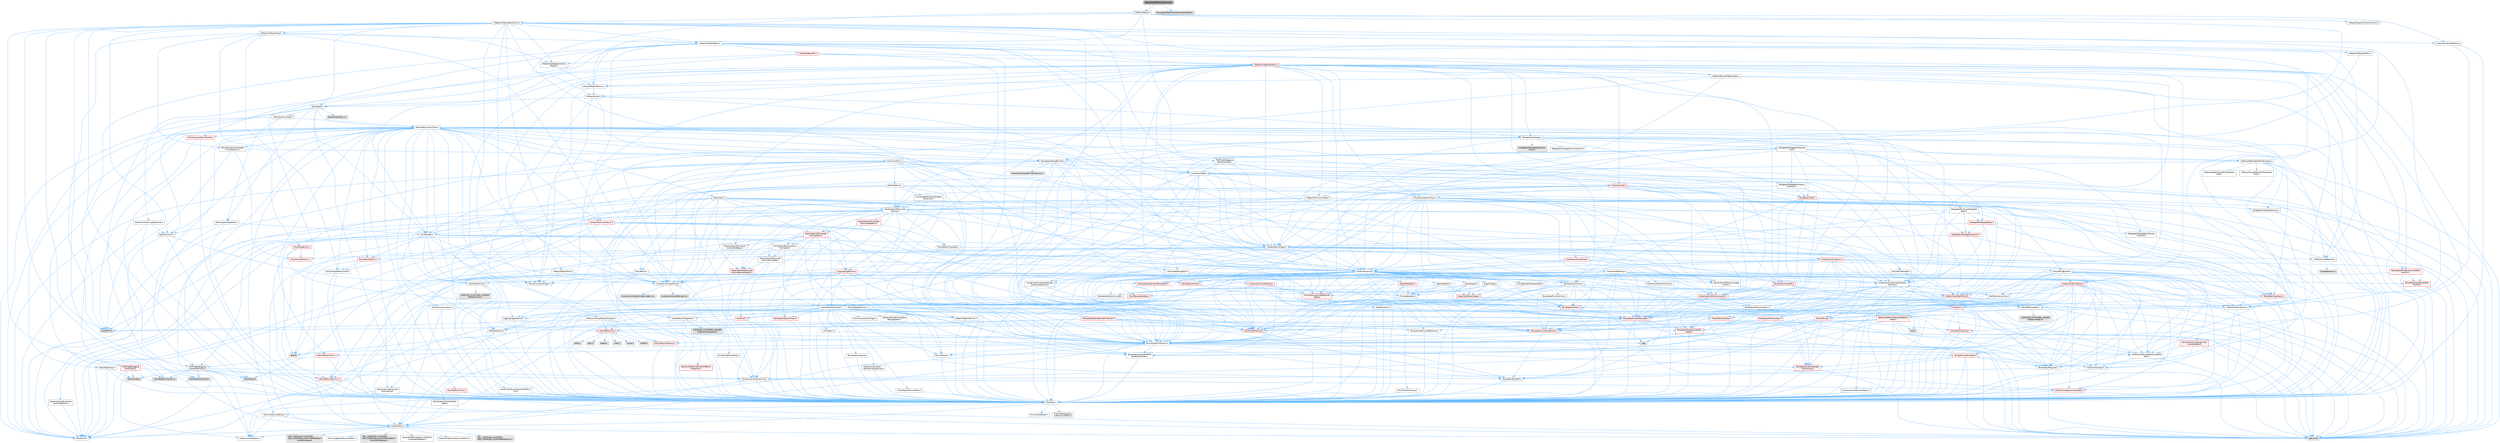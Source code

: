 digraph "GameplayEffectComponent.h"
{
 // INTERACTIVE_SVG=YES
 // LATEX_PDF_SIZE
  bgcolor="transparent";
  edge [fontname=Helvetica,fontsize=10,labelfontname=Helvetica,labelfontsize=10];
  node [fontname=Helvetica,fontsize=10,shape=box,height=0.2,width=0.4];
  Node1 [id="Node000001",label="GameplayEffectComponent.h",height=0.2,width=0.4,color="gray40", fillcolor="grey60", style="filled", fontcolor="black",tooltip=" "];
  Node1 -> Node2 [id="edge1_Node000001_Node000002",color="steelblue1",style="solid",tooltip=" "];
  Node2 [id="Node000002",label="UObject/Object.h",height=0.2,width=0.4,color="grey40", fillcolor="white", style="filled",URL="$db/dbf/Object_8h.html",tooltip=" "];
  Node2 -> Node3 [id="edge2_Node000002_Node000003",color="steelblue1",style="solid",tooltip=" "];
  Node3 [id="Node000003",label="UObject/Script.h",height=0.2,width=0.4,color="grey40", fillcolor="white", style="filled",URL="$de/dc6/Script_8h.html",tooltip=" "];
  Node3 -> Node4 [id="edge3_Node000003_Node000004",color="steelblue1",style="solid",tooltip=" "];
  Node4 [id="Node000004",label="Delegates/Delegate.h",height=0.2,width=0.4,color="grey40", fillcolor="white", style="filled",URL="$d4/d80/Delegate_8h.html",tooltip=" "];
  Node4 -> Node5 [id="edge4_Node000004_Node000005",color="steelblue1",style="solid",tooltip=" "];
  Node5 [id="Node000005",label="CoreTypes.h",height=0.2,width=0.4,color="grey40", fillcolor="white", style="filled",URL="$dc/dec/CoreTypes_8h.html",tooltip=" "];
  Node5 -> Node6 [id="edge5_Node000005_Node000006",color="steelblue1",style="solid",tooltip=" "];
  Node6 [id="Node000006",label="HAL/Platform.h",height=0.2,width=0.4,color="grey40", fillcolor="white", style="filled",URL="$d9/dd0/Platform_8h.html",tooltip=" "];
  Node6 -> Node7 [id="edge6_Node000006_Node000007",color="steelblue1",style="solid",tooltip=" "];
  Node7 [id="Node000007",label="Misc/Build.h",height=0.2,width=0.4,color="grey40", fillcolor="white", style="filled",URL="$d3/dbb/Build_8h.html",tooltip=" "];
  Node6 -> Node8 [id="edge7_Node000006_Node000008",color="steelblue1",style="solid",tooltip=" "];
  Node8 [id="Node000008",label="Misc/LargeWorldCoordinates.h",height=0.2,width=0.4,color="grey40", fillcolor="white", style="filled",URL="$d2/dcb/LargeWorldCoordinates_8h.html",tooltip=" "];
  Node6 -> Node9 [id="edge8_Node000006_Node000009",color="steelblue1",style="solid",tooltip=" "];
  Node9 [id="Node000009",label="type_traits",height=0.2,width=0.4,color="grey60", fillcolor="#E0E0E0", style="filled",tooltip=" "];
  Node6 -> Node10 [id="edge9_Node000006_Node000010",color="steelblue1",style="solid",tooltip=" "];
  Node10 [id="Node000010",label="PreprocessorHelpers.h",height=0.2,width=0.4,color="grey40", fillcolor="white", style="filled",URL="$db/ddb/PreprocessorHelpers_8h.html",tooltip=" "];
  Node6 -> Node11 [id="edge10_Node000006_Node000011",color="steelblue1",style="solid",tooltip=" "];
  Node11 [id="Node000011",label="UBT_COMPILED_PLATFORM\l/UBT_COMPILED_PLATFORMPlatform\lCompilerPreSetup.h",height=0.2,width=0.4,color="grey60", fillcolor="#E0E0E0", style="filled",tooltip=" "];
  Node6 -> Node12 [id="edge11_Node000006_Node000012",color="steelblue1",style="solid",tooltip=" "];
  Node12 [id="Node000012",label="GenericPlatform/GenericPlatform\lCompilerPreSetup.h",height=0.2,width=0.4,color="grey40", fillcolor="white", style="filled",URL="$d9/dc8/GenericPlatformCompilerPreSetup_8h.html",tooltip=" "];
  Node6 -> Node13 [id="edge12_Node000006_Node000013",color="steelblue1",style="solid",tooltip=" "];
  Node13 [id="Node000013",label="GenericPlatform/GenericPlatform.h",height=0.2,width=0.4,color="grey40", fillcolor="white", style="filled",URL="$d6/d84/GenericPlatform_8h.html",tooltip=" "];
  Node6 -> Node14 [id="edge13_Node000006_Node000014",color="steelblue1",style="solid",tooltip=" "];
  Node14 [id="Node000014",label="UBT_COMPILED_PLATFORM\l/UBT_COMPILED_PLATFORMPlatform.h",height=0.2,width=0.4,color="grey60", fillcolor="#E0E0E0", style="filled",tooltip=" "];
  Node6 -> Node15 [id="edge14_Node000006_Node000015",color="steelblue1",style="solid",tooltip=" "];
  Node15 [id="Node000015",label="UBT_COMPILED_PLATFORM\l/UBT_COMPILED_PLATFORMPlatform\lCompilerSetup.h",height=0.2,width=0.4,color="grey60", fillcolor="#E0E0E0", style="filled",tooltip=" "];
  Node5 -> Node16 [id="edge15_Node000005_Node000016",color="steelblue1",style="solid",tooltip=" "];
  Node16 [id="Node000016",label="ProfilingDebugging\l/UMemoryDefines.h",height=0.2,width=0.4,color="grey40", fillcolor="white", style="filled",URL="$d2/da2/UMemoryDefines_8h.html",tooltip=" "];
  Node5 -> Node17 [id="edge16_Node000005_Node000017",color="steelblue1",style="solid",tooltip=" "];
  Node17 [id="Node000017",label="Misc/CoreMiscDefines.h",height=0.2,width=0.4,color="grey40", fillcolor="white", style="filled",URL="$da/d38/CoreMiscDefines_8h.html",tooltip=" "];
  Node17 -> Node6 [id="edge17_Node000017_Node000006",color="steelblue1",style="solid",tooltip=" "];
  Node17 -> Node10 [id="edge18_Node000017_Node000010",color="steelblue1",style="solid",tooltip=" "];
  Node5 -> Node18 [id="edge19_Node000005_Node000018",color="steelblue1",style="solid",tooltip=" "];
  Node18 [id="Node000018",label="Misc/CoreDefines.h",height=0.2,width=0.4,color="grey40", fillcolor="white", style="filled",URL="$d3/dd2/CoreDefines_8h.html",tooltip=" "];
  Node4 -> Node19 [id="edge20_Node000004_Node000019",color="steelblue1",style="solid",tooltip=" "];
  Node19 [id="Node000019",label="Misc/AssertionMacros.h",height=0.2,width=0.4,color="grey40", fillcolor="white", style="filled",URL="$d0/dfa/AssertionMacros_8h.html",tooltip=" "];
  Node19 -> Node5 [id="edge21_Node000019_Node000005",color="steelblue1",style="solid",tooltip=" "];
  Node19 -> Node6 [id="edge22_Node000019_Node000006",color="steelblue1",style="solid",tooltip=" "];
  Node19 -> Node20 [id="edge23_Node000019_Node000020",color="steelblue1",style="solid",tooltip=" "];
  Node20 [id="Node000020",label="HAL/PlatformMisc.h",height=0.2,width=0.4,color="red", fillcolor="#FFF0F0", style="filled",URL="$d0/df5/PlatformMisc_8h.html",tooltip=" "];
  Node20 -> Node5 [id="edge24_Node000020_Node000005",color="steelblue1",style="solid",tooltip=" "];
  Node20 -> Node48 [id="edge25_Node000020_Node000048",color="steelblue1",style="solid",tooltip=" "];
  Node48 [id="Node000048",label="ProfilingDebugging\l/CpuProfilerTrace.h",height=0.2,width=0.4,color="grey40", fillcolor="white", style="filled",URL="$da/dcb/CpuProfilerTrace_8h.html",tooltip=" "];
  Node48 -> Node5 [id="edge26_Node000048_Node000005",color="steelblue1",style="solid",tooltip=" "];
  Node48 -> Node28 [id="edge27_Node000048_Node000028",color="steelblue1",style="solid",tooltip=" "];
  Node28 [id="Node000028",label="Containers/ContainersFwd.h",height=0.2,width=0.4,color="grey40", fillcolor="white", style="filled",URL="$d4/d0a/ContainersFwd_8h.html",tooltip=" "];
  Node28 -> Node6 [id="edge28_Node000028_Node000006",color="steelblue1",style="solid",tooltip=" "];
  Node28 -> Node5 [id="edge29_Node000028_Node000005",color="steelblue1",style="solid",tooltip=" "];
  Node28 -> Node25 [id="edge30_Node000028_Node000025",color="steelblue1",style="solid",tooltip=" "];
  Node25 [id="Node000025",label="Traits/IsContiguousContainer.h",height=0.2,width=0.4,color="red", fillcolor="#FFF0F0", style="filled",URL="$d5/d3c/IsContiguousContainer_8h.html",tooltip=" "];
  Node25 -> Node5 [id="edge31_Node000025_Node000005",color="steelblue1",style="solid",tooltip=" "];
  Node48 -> Node49 [id="edge32_Node000048_Node000049",color="steelblue1",style="solid",tooltip=" "];
  Node49 [id="Node000049",label="HAL/PlatformAtomics.h",height=0.2,width=0.4,color="red", fillcolor="#FFF0F0", style="filled",URL="$d3/d36/PlatformAtomics_8h.html",tooltip=" "];
  Node49 -> Node5 [id="edge33_Node000049_Node000005",color="steelblue1",style="solid",tooltip=" "];
  Node48 -> Node10 [id="edge34_Node000048_Node000010",color="steelblue1",style="solid",tooltip=" "];
  Node48 -> Node7 [id="edge35_Node000048_Node000007",color="steelblue1",style="solid",tooltip=" "];
  Node48 -> Node52 [id="edge36_Node000048_Node000052",color="steelblue1",style="solid",tooltip=" "];
  Node52 [id="Node000052",label="Trace/Config.h",height=0.2,width=0.4,color="grey60", fillcolor="#E0E0E0", style="filled",tooltip=" "];
  Node48 -> Node53 [id="edge37_Node000048_Node000053",color="steelblue1",style="solid",tooltip=" "];
  Node53 [id="Node000053",label="Trace/Detail/Channel.h",height=0.2,width=0.4,color="grey60", fillcolor="#E0E0E0", style="filled",tooltip=" "];
  Node48 -> Node54 [id="edge38_Node000048_Node000054",color="steelblue1",style="solid",tooltip=" "];
  Node54 [id="Node000054",label="Trace/Detail/Channel.inl",height=0.2,width=0.4,color="grey60", fillcolor="#E0E0E0", style="filled",tooltip=" "];
  Node48 -> Node55 [id="edge39_Node000048_Node000055",color="steelblue1",style="solid",tooltip=" "];
  Node55 [id="Node000055",label="Trace/Trace.h",height=0.2,width=0.4,color="grey60", fillcolor="#E0E0E0", style="filled",tooltip=" "];
  Node19 -> Node10 [id="edge40_Node000019_Node000010",color="steelblue1",style="solid",tooltip=" "];
  Node19 -> Node56 [id="edge41_Node000019_Node000056",color="steelblue1",style="solid",tooltip=" "];
  Node56 [id="Node000056",label="Templates/EnableIf.h",height=0.2,width=0.4,color="grey40", fillcolor="white", style="filled",URL="$d7/d60/EnableIf_8h.html",tooltip=" "];
  Node56 -> Node5 [id="edge42_Node000056_Node000005",color="steelblue1",style="solid",tooltip=" "];
  Node19 -> Node57 [id="edge43_Node000019_Node000057",color="steelblue1",style="solid",tooltip=" "];
  Node57 [id="Node000057",label="Templates/IsArrayOrRefOf\lTypeByPredicate.h",height=0.2,width=0.4,color="grey40", fillcolor="white", style="filled",URL="$d6/da1/IsArrayOrRefOfTypeByPredicate_8h.html",tooltip=" "];
  Node57 -> Node5 [id="edge44_Node000057_Node000005",color="steelblue1",style="solid",tooltip=" "];
  Node19 -> Node58 [id="edge45_Node000019_Node000058",color="steelblue1",style="solid",tooltip=" "];
  Node58 [id="Node000058",label="Templates/IsValidVariadic\lFunctionArg.h",height=0.2,width=0.4,color="red", fillcolor="#FFF0F0", style="filled",URL="$d0/dc8/IsValidVariadicFunctionArg_8h.html",tooltip=" "];
  Node58 -> Node5 [id="edge46_Node000058_Node000005",color="steelblue1",style="solid",tooltip=" "];
  Node58 -> Node9 [id="edge47_Node000058_Node000009",color="steelblue1",style="solid",tooltip=" "];
  Node19 -> Node60 [id="edge48_Node000019_Node000060",color="steelblue1",style="solid",tooltip=" "];
  Node60 [id="Node000060",label="Traits/IsCharEncodingCompatible\lWith.h",height=0.2,width=0.4,color="grey40", fillcolor="white", style="filled",URL="$df/dd1/IsCharEncodingCompatibleWith_8h.html",tooltip=" "];
  Node60 -> Node9 [id="edge49_Node000060_Node000009",color="steelblue1",style="solid",tooltip=" "];
  Node60 -> Node61 [id="edge50_Node000060_Node000061",color="steelblue1",style="solid",tooltip=" "];
  Node61 [id="Node000061",label="Traits/IsCharType.h",height=0.2,width=0.4,color="grey40", fillcolor="white", style="filled",URL="$db/d51/IsCharType_8h.html",tooltip=" "];
  Node61 -> Node5 [id="edge51_Node000061_Node000005",color="steelblue1",style="solid",tooltip=" "];
  Node19 -> Node62 [id="edge52_Node000019_Node000062",color="steelblue1",style="solid",tooltip=" "];
  Node62 [id="Node000062",label="Misc/VarArgs.h",height=0.2,width=0.4,color="grey40", fillcolor="white", style="filled",URL="$d5/d6f/VarArgs_8h.html",tooltip=" "];
  Node62 -> Node5 [id="edge53_Node000062_Node000005",color="steelblue1",style="solid",tooltip=" "];
  Node19 -> Node63 [id="edge54_Node000019_Node000063",color="steelblue1",style="solid",tooltip=" "];
  Node63 [id="Node000063",label="String/FormatStringSan.h",height=0.2,width=0.4,color="red", fillcolor="#FFF0F0", style="filled",URL="$d3/d8b/FormatStringSan_8h.html",tooltip=" "];
  Node63 -> Node9 [id="edge55_Node000063_Node000009",color="steelblue1",style="solid",tooltip=" "];
  Node63 -> Node5 [id="edge56_Node000063_Node000005",color="steelblue1",style="solid",tooltip=" "];
  Node63 -> Node64 [id="edge57_Node000063_Node000064",color="steelblue1",style="solid",tooltip=" "];
  Node64 [id="Node000064",label="Templates/Requires.h",height=0.2,width=0.4,color="grey40", fillcolor="white", style="filled",URL="$dc/d96/Requires_8h.html",tooltip=" "];
  Node64 -> Node56 [id="edge58_Node000064_Node000056",color="steelblue1",style="solid",tooltip=" "];
  Node64 -> Node9 [id="edge59_Node000064_Node000009",color="steelblue1",style="solid",tooltip=" "];
  Node63 -> Node58 [id="edge60_Node000063_Node000058",color="steelblue1",style="solid",tooltip=" "];
  Node63 -> Node61 [id="edge61_Node000063_Node000061",color="steelblue1",style="solid",tooltip=" "];
  Node63 -> Node28 [id="edge62_Node000063_Node000028",color="steelblue1",style="solid",tooltip=" "];
  Node19 -> Node69 [id="edge63_Node000019_Node000069",color="steelblue1",style="solid",tooltip=" "];
  Node69 [id="Node000069",label="atomic",height=0.2,width=0.4,color="grey60", fillcolor="#E0E0E0", style="filled",tooltip=" "];
  Node4 -> Node70 [id="edge64_Node000004_Node000070",color="steelblue1",style="solid",tooltip=" "];
  Node70 [id="Node000070",label="UObject/NameTypes.h",height=0.2,width=0.4,color="grey40", fillcolor="white", style="filled",URL="$d6/d35/NameTypes_8h.html",tooltip=" "];
  Node70 -> Node5 [id="edge65_Node000070_Node000005",color="steelblue1",style="solid",tooltip=" "];
  Node70 -> Node19 [id="edge66_Node000070_Node000019",color="steelblue1",style="solid",tooltip=" "];
  Node70 -> Node71 [id="edge67_Node000070_Node000071",color="steelblue1",style="solid",tooltip=" "];
  Node71 [id="Node000071",label="HAL/UnrealMemory.h",height=0.2,width=0.4,color="red", fillcolor="#FFF0F0", style="filled",URL="$d9/d96/UnrealMemory_8h.html",tooltip=" "];
  Node71 -> Node5 [id="edge68_Node000071_Node000005",color="steelblue1",style="solid",tooltip=" "];
  Node71 -> Node88 [id="edge69_Node000071_Node000088",color="steelblue1",style="solid",tooltip=" "];
  Node88 [id="Node000088",label="HAL/PlatformMemory.h",height=0.2,width=0.4,color="red", fillcolor="#FFF0F0", style="filled",URL="$de/d68/PlatformMemory_8h.html",tooltip=" "];
  Node88 -> Node5 [id="edge70_Node000088_Node000005",color="steelblue1",style="solid",tooltip=" "];
  Node70 -> Node92 [id="edge71_Node000070_Node000092",color="steelblue1",style="solid",tooltip=" "];
  Node92 [id="Node000092",label="Templates/UnrealTypeTraits.h",height=0.2,width=0.4,color="red", fillcolor="#FFF0F0", style="filled",URL="$d2/d2d/UnrealTypeTraits_8h.html",tooltip=" "];
  Node92 -> Node5 [id="edge72_Node000092_Node000005",color="steelblue1",style="solid",tooltip=" "];
  Node92 -> Node19 [id="edge73_Node000092_Node000019",color="steelblue1",style="solid",tooltip=" "];
  Node92 -> Node56 [id="edge74_Node000092_Node000056",color="steelblue1",style="solid",tooltip=" "];
  Node70 -> Node97 [id="edge75_Node000070_Node000097",color="steelblue1",style="solid",tooltip=" "];
  Node97 [id="Node000097",label="Templates/UnrealTemplate.h",height=0.2,width=0.4,color="red", fillcolor="#FFF0F0", style="filled",URL="$d4/d24/UnrealTemplate_8h.html",tooltip=" "];
  Node97 -> Node5 [id="edge76_Node000097_Node000005",color="steelblue1",style="solid",tooltip=" "];
  Node97 -> Node71 [id="edge77_Node000097_Node000071",color="steelblue1",style="solid",tooltip=" "];
  Node97 -> Node92 [id="edge78_Node000097_Node000092",color="steelblue1",style="solid",tooltip=" "];
  Node97 -> Node100 [id="edge79_Node000097_Node000100",color="steelblue1",style="solid",tooltip=" "];
  Node100 [id="Node000100",label="Templates/RemoveReference.h",height=0.2,width=0.4,color="grey40", fillcolor="white", style="filled",URL="$da/dbe/RemoveReference_8h.html",tooltip=" "];
  Node100 -> Node5 [id="edge80_Node000100_Node000005",color="steelblue1",style="solid",tooltip=" "];
  Node97 -> Node64 [id="edge81_Node000097_Node000064",color="steelblue1",style="solid",tooltip=" "];
  Node97 -> Node101 [id="edge82_Node000097_Node000101",color="steelblue1",style="solid",tooltip=" "];
  Node101 [id="Node000101",label="Templates/TypeCompatible\lBytes.h",height=0.2,width=0.4,color="red", fillcolor="#FFF0F0", style="filled",URL="$df/d0a/TypeCompatibleBytes_8h.html",tooltip=" "];
  Node101 -> Node5 [id="edge83_Node000101_Node000005",color="steelblue1",style="solid",tooltip=" "];
  Node101 -> Node33 [id="edge84_Node000101_Node000033",color="steelblue1",style="solid",tooltip=" "];
  Node33 [id="Node000033",label="new",height=0.2,width=0.4,color="grey60", fillcolor="#E0E0E0", style="filled",tooltip=" "];
  Node101 -> Node9 [id="edge85_Node000101_Node000009",color="steelblue1",style="solid",tooltip=" "];
  Node97 -> Node25 [id="edge86_Node000097_Node000025",color="steelblue1",style="solid",tooltip=" "];
  Node97 -> Node9 [id="edge87_Node000097_Node000009",color="steelblue1",style="solid",tooltip=" "];
  Node70 -> Node103 [id="edge88_Node000070_Node000103",color="steelblue1",style="solid",tooltip=" "];
  Node103 [id="Node000103",label="Containers/UnrealString.h",height=0.2,width=0.4,color="grey40", fillcolor="white", style="filled",URL="$d5/dba/UnrealString_8h.html",tooltip=" "];
  Node103 -> Node104 [id="edge89_Node000103_Node000104",color="steelblue1",style="solid",tooltip=" "];
  Node104 [id="Node000104",label="Containers/UnrealStringIncludes.h.inl",height=0.2,width=0.4,color="grey60", fillcolor="#E0E0E0", style="filled",tooltip=" "];
  Node103 -> Node105 [id="edge90_Node000103_Node000105",color="steelblue1",style="solid",tooltip=" "];
  Node105 [id="Node000105",label="Containers/UnrealString.h.inl",height=0.2,width=0.4,color="grey60", fillcolor="#E0E0E0", style="filled",tooltip=" "];
  Node103 -> Node106 [id="edge91_Node000103_Node000106",color="steelblue1",style="solid",tooltip=" "];
  Node106 [id="Node000106",label="Misc/StringFormatArg.h",height=0.2,width=0.4,color="grey40", fillcolor="white", style="filled",URL="$d2/d16/StringFormatArg_8h.html",tooltip=" "];
  Node106 -> Node28 [id="edge92_Node000106_Node000028",color="steelblue1",style="solid",tooltip=" "];
  Node70 -> Node107 [id="edge93_Node000070_Node000107",color="steelblue1",style="solid",tooltip=" "];
  Node107 [id="Node000107",label="HAL/CriticalSection.h",height=0.2,width=0.4,color="red", fillcolor="#FFF0F0", style="filled",URL="$d6/d90/CriticalSection_8h.html",tooltip=" "];
  Node70 -> Node110 [id="edge94_Node000070_Node000110",color="steelblue1",style="solid",tooltip=" "];
  Node110 [id="Node000110",label="Containers/StringConv.h",height=0.2,width=0.4,color="red", fillcolor="#FFF0F0", style="filled",URL="$d3/ddf/StringConv_8h.html",tooltip=" "];
  Node110 -> Node5 [id="edge95_Node000110_Node000005",color="steelblue1",style="solid",tooltip=" "];
  Node110 -> Node19 [id="edge96_Node000110_Node000019",color="steelblue1",style="solid",tooltip=" "];
  Node110 -> Node111 [id="edge97_Node000110_Node000111",color="steelblue1",style="solid",tooltip=" "];
  Node111 [id="Node000111",label="Containers/ContainerAllocation\lPolicies.h",height=0.2,width=0.4,color="grey40", fillcolor="white", style="filled",URL="$d7/dff/ContainerAllocationPolicies_8h.html",tooltip=" "];
  Node111 -> Node5 [id="edge98_Node000111_Node000005",color="steelblue1",style="solid",tooltip=" "];
  Node111 -> Node112 [id="edge99_Node000111_Node000112",color="steelblue1",style="solid",tooltip=" "];
  Node112 [id="Node000112",label="Containers/ContainerHelpers.h",height=0.2,width=0.4,color="grey40", fillcolor="white", style="filled",URL="$d7/d33/ContainerHelpers_8h.html",tooltip=" "];
  Node112 -> Node5 [id="edge100_Node000112_Node000005",color="steelblue1",style="solid",tooltip=" "];
  Node111 -> Node111 [id="edge101_Node000111_Node000111",color="steelblue1",style="solid",tooltip=" "];
  Node111 -> Node113 [id="edge102_Node000111_Node000113",color="steelblue1",style="solid",tooltip=" "];
  Node113 [id="Node000113",label="HAL/PlatformMath.h",height=0.2,width=0.4,color="grey40", fillcolor="white", style="filled",URL="$dc/d53/PlatformMath_8h.html",tooltip=" "];
  Node113 -> Node5 [id="edge103_Node000113_Node000005",color="steelblue1",style="solid",tooltip=" "];
  Node113 -> Node114 [id="edge104_Node000113_Node000114",color="steelblue1",style="solid",tooltip=" "];
  Node114 [id="Node000114",label="GenericPlatform/GenericPlatform\lMath.h",height=0.2,width=0.4,color="red", fillcolor="#FFF0F0", style="filled",URL="$d5/d79/GenericPlatformMath_8h.html",tooltip=" "];
  Node114 -> Node5 [id="edge105_Node000114_Node000005",color="steelblue1",style="solid",tooltip=" "];
  Node114 -> Node28 [id="edge106_Node000114_Node000028",color="steelblue1",style="solid",tooltip=" "];
  Node114 -> Node32 [id="edge107_Node000114_Node000032",color="steelblue1",style="solid",tooltip=" "];
  Node32 [id="Node000032",label="HAL/PlatformCrt.h",height=0.2,width=0.4,color="red", fillcolor="#FFF0F0", style="filled",URL="$d8/d75/PlatformCrt_8h.html",tooltip=" "];
  Node32 -> Node33 [id="edge108_Node000032_Node000033",color="steelblue1",style="solid",tooltip=" "];
  Node32 -> Node34 [id="edge109_Node000032_Node000034",color="steelblue1",style="solid",tooltip=" "];
  Node34 [id="Node000034",label="wchar.h",height=0.2,width=0.4,color="grey60", fillcolor="#E0E0E0", style="filled",tooltip=" "];
  Node32 -> Node35 [id="edge110_Node000032_Node000035",color="steelblue1",style="solid",tooltip=" "];
  Node35 [id="Node000035",label="stddef.h",height=0.2,width=0.4,color="grey60", fillcolor="#E0E0E0", style="filled",tooltip=" "];
  Node32 -> Node36 [id="edge111_Node000032_Node000036",color="steelblue1",style="solid",tooltip=" "];
  Node36 [id="Node000036",label="stdlib.h",height=0.2,width=0.4,color="grey60", fillcolor="#E0E0E0", style="filled",tooltip=" "];
  Node32 -> Node37 [id="edge112_Node000032_Node000037",color="steelblue1",style="solid",tooltip=" "];
  Node37 [id="Node000037",label="stdio.h",height=0.2,width=0.4,color="grey60", fillcolor="#E0E0E0", style="filled",tooltip=" "];
  Node32 -> Node38 [id="edge113_Node000032_Node000038",color="steelblue1",style="solid",tooltip=" "];
  Node38 [id="Node000038",label="stdarg.h",height=0.2,width=0.4,color="grey60", fillcolor="#E0E0E0", style="filled",tooltip=" "];
  Node32 -> Node39 [id="edge114_Node000032_Node000039",color="steelblue1",style="solid",tooltip=" "];
  Node39 [id="Node000039",label="math.h",height=0.2,width=0.4,color="grey60", fillcolor="#E0E0E0", style="filled",tooltip=" "];
  Node114 -> Node92 [id="edge115_Node000114_Node000092",color="steelblue1",style="solid",tooltip=" "];
  Node114 -> Node64 [id="edge116_Node000114_Node000064",color="steelblue1",style="solid",tooltip=" "];
  Node114 -> Node101 [id="edge117_Node000114_Node000101",color="steelblue1",style="solid",tooltip=" "];
  Node114 -> Node119 [id="edge118_Node000114_Node000119",color="steelblue1",style="solid",tooltip=" "];
  Node119 [id="Node000119",label="limits",height=0.2,width=0.4,color="grey60", fillcolor="#E0E0E0", style="filled",tooltip=" "];
  Node114 -> Node9 [id="edge119_Node000114_Node000009",color="steelblue1",style="solid",tooltip=" "];
  Node113 -> Node120 [id="edge120_Node000113_Node000120",color="steelblue1",style="solid",tooltip=" "];
  Node120 [id="Node000120",label="COMPILED_PLATFORM_HEADER\l(PlatformMath.h)",height=0.2,width=0.4,color="grey60", fillcolor="#E0E0E0", style="filled",tooltip=" "];
  Node111 -> Node71 [id="edge121_Node000111_Node000071",color="steelblue1",style="solid",tooltip=" "];
  Node111 -> Node42 [id="edge122_Node000111_Node000042",color="steelblue1",style="solid",tooltip=" "];
  Node42 [id="Node000042",label="Math/NumericLimits.h",height=0.2,width=0.4,color="grey40", fillcolor="white", style="filled",URL="$df/d1b/NumericLimits_8h.html",tooltip=" "];
  Node42 -> Node5 [id="edge123_Node000042_Node000005",color="steelblue1",style="solid",tooltip=" "];
  Node111 -> Node19 [id="edge124_Node000111_Node000019",color="steelblue1",style="solid",tooltip=" "];
  Node111 -> Node121 [id="edge125_Node000111_Node000121",color="steelblue1",style="solid",tooltip=" "];
  Node121 [id="Node000121",label="Templates/IsPolymorphic.h",height=0.2,width=0.4,color="grey40", fillcolor="white", style="filled",URL="$dc/d20/IsPolymorphic_8h.html",tooltip=" "];
  Node111 -> Node122 [id="edge126_Node000111_Node000122",color="steelblue1",style="solid",tooltip=" "];
  Node122 [id="Node000122",label="Templates/MemoryOps.h",height=0.2,width=0.4,color="red", fillcolor="#FFF0F0", style="filled",URL="$db/dea/MemoryOps_8h.html",tooltip=" "];
  Node122 -> Node5 [id="edge127_Node000122_Node000005",color="steelblue1",style="solid",tooltip=" "];
  Node122 -> Node71 [id="edge128_Node000122_Node000071",color="steelblue1",style="solid",tooltip=" "];
  Node122 -> Node64 [id="edge129_Node000122_Node000064",color="steelblue1",style="solid",tooltip=" "];
  Node122 -> Node92 [id="edge130_Node000122_Node000092",color="steelblue1",style="solid",tooltip=" "];
  Node122 -> Node33 [id="edge131_Node000122_Node000033",color="steelblue1",style="solid",tooltip=" "];
  Node122 -> Node9 [id="edge132_Node000122_Node000009",color="steelblue1",style="solid",tooltip=" "];
  Node111 -> Node101 [id="edge133_Node000111_Node000101",color="steelblue1",style="solid",tooltip=" "];
  Node111 -> Node9 [id="edge134_Node000111_Node000009",color="steelblue1",style="solid",tooltip=" "];
  Node110 -> Node123 [id="edge135_Node000110_Node000123",color="steelblue1",style="solid",tooltip=" "];
  Node123 [id="Node000123",label="Containers/Array.h",height=0.2,width=0.4,color="grey40", fillcolor="white", style="filled",URL="$df/dd0/Array_8h.html",tooltip=" "];
  Node123 -> Node5 [id="edge136_Node000123_Node000005",color="steelblue1",style="solid",tooltip=" "];
  Node123 -> Node19 [id="edge137_Node000123_Node000019",color="steelblue1",style="solid",tooltip=" "];
  Node123 -> Node124 [id="edge138_Node000123_Node000124",color="steelblue1",style="solid",tooltip=" "];
  Node124 [id="Node000124",label="Misc/IntrusiveUnsetOptional\lState.h",height=0.2,width=0.4,color="red", fillcolor="#FFF0F0", style="filled",URL="$d2/d0a/IntrusiveUnsetOptionalState_8h.html",tooltip=" "];
  Node123 -> Node126 [id="edge139_Node000123_Node000126",color="steelblue1",style="solid",tooltip=" "];
  Node126 [id="Node000126",label="Misc/ReverseIterate.h",height=0.2,width=0.4,color="red", fillcolor="#FFF0F0", style="filled",URL="$db/de3/ReverseIterate_8h.html",tooltip=" "];
  Node126 -> Node6 [id="edge140_Node000126_Node000006",color="steelblue1",style="solid",tooltip=" "];
  Node123 -> Node71 [id="edge141_Node000123_Node000071",color="steelblue1",style="solid",tooltip=" "];
  Node123 -> Node92 [id="edge142_Node000123_Node000092",color="steelblue1",style="solid",tooltip=" "];
  Node123 -> Node97 [id="edge143_Node000123_Node000097",color="steelblue1",style="solid",tooltip=" "];
  Node123 -> Node128 [id="edge144_Node000123_Node000128",color="steelblue1",style="solid",tooltip=" "];
  Node128 [id="Node000128",label="Containers/AllowShrinking.h",height=0.2,width=0.4,color="grey40", fillcolor="white", style="filled",URL="$d7/d1a/AllowShrinking_8h.html",tooltip=" "];
  Node128 -> Node5 [id="edge145_Node000128_Node000005",color="steelblue1",style="solid",tooltip=" "];
  Node123 -> Node111 [id="edge146_Node000123_Node000111",color="steelblue1",style="solid",tooltip=" "];
  Node123 -> Node129 [id="edge147_Node000123_Node000129",color="steelblue1",style="solid",tooltip=" "];
  Node129 [id="Node000129",label="Containers/ContainerElement\lTypeCompatibility.h",height=0.2,width=0.4,color="grey40", fillcolor="white", style="filled",URL="$df/ddf/ContainerElementTypeCompatibility_8h.html",tooltip=" "];
  Node129 -> Node5 [id="edge148_Node000129_Node000005",color="steelblue1",style="solid",tooltip=" "];
  Node129 -> Node92 [id="edge149_Node000129_Node000092",color="steelblue1",style="solid",tooltip=" "];
  Node123 -> Node130 [id="edge150_Node000123_Node000130",color="steelblue1",style="solid",tooltip=" "];
  Node130 [id="Node000130",label="Serialization/Archive.h",height=0.2,width=0.4,color="grey40", fillcolor="white", style="filled",URL="$d7/d3b/Archive_8h.html",tooltip=" "];
  Node130 -> Node27 [id="edge151_Node000130_Node000027",color="steelblue1",style="solid",tooltip=" "];
  Node27 [id="Node000027",label="CoreFwd.h",height=0.2,width=0.4,color="red", fillcolor="#FFF0F0", style="filled",URL="$d1/d1e/CoreFwd_8h.html",tooltip=" "];
  Node27 -> Node5 [id="edge152_Node000027_Node000005",color="steelblue1",style="solid",tooltip=" "];
  Node27 -> Node28 [id="edge153_Node000027_Node000028",color="steelblue1",style="solid",tooltip=" "];
  Node27 -> Node29 [id="edge154_Node000027_Node000029",color="steelblue1",style="solid",tooltip=" "];
  Node29 [id="Node000029",label="Math/MathFwd.h",height=0.2,width=0.4,color="grey40", fillcolor="white", style="filled",URL="$d2/d10/MathFwd_8h.html",tooltip=" "];
  Node29 -> Node6 [id="edge155_Node000029_Node000006",color="steelblue1",style="solid",tooltip=" "];
  Node130 -> Node5 [id="edge156_Node000130_Node000005",color="steelblue1",style="solid",tooltip=" "];
  Node130 -> Node131 [id="edge157_Node000130_Node000131",color="steelblue1",style="solid",tooltip=" "];
  Node131 [id="Node000131",label="HAL/PlatformProperties.h",height=0.2,width=0.4,color="grey40", fillcolor="white", style="filled",URL="$d9/db0/PlatformProperties_8h.html",tooltip=" "];
  Node131 -> Node5 [id="edge158_Node000131_Node000005",color="steelblue1",style="solid",tooltip=" "];
  Node131 -> Node132 [id="edge159_Node000131_Node000132",color="steelblue1",style="solid",tooltip=" "];
  Node132 [id="Node000132",label="GenericPlatform/GenericPlatform\lProperties.h",height=0.2,width=0.4,color="red", fillcolor="#FFF0F0", style="filled",URL="$d2/dcd/GenericPlatformProperties_8h.html",tooltip=" "];
  Node132 -> Node5 [id="edge160_Node000132_Node000005",color="steelblue1",style="solid",tooltip=" "];
  Node131 -> Node133 [id="edge161_Node000131_Node000133",color="steelblue1",style="solid",tooltip=" "];
  Node133 [id="Node000133",label="COMPILED_PLATFORM_HEADER\l(PlatformProperties.h)",height=0.2,width=0.4,color="grey60", fillcolor="#E0E0E0", style="filled",tooltip=" "];
  Node130 -> Node134 [id="edge162_Node000130_Node000134",color="steelblue1",style="solid",tooltip=" "];
  Node134 [id="Node000134",label="Internationalization\l/TextNamespaceFwd.h",height=0.2,width=0.4,color="grey40", fillcolor="white", style="filled",URL="$d8/d97/TextNamespaceFwd_8h.html",tooltip=" "];
  Node134 -> Node5 [id="edge163_Node000134_Node000005",color="steelblue1",style="solid",tooltip=" "];
  Node130 -> Node29 [id="edge164_Node000130_Node000029",color="steelblue1",style="solid",tooltip=" "];
  Node130 -> Node19 [id="edge165_Node000130_Node000019",color="steelblue1",style="solid",tooltip=" "];
  Node130 -> Node7 [id="edge166_Node000130_Node000007",color="steelblue1",style="solid",tooltip=" "];
  Node130 -> Node43 [id="edge167_Node000130_Node000043",color="steelblue1",style="solid",tooltip=" "];
  Node43 [id="Node000043",label="Misc/CompressionFlags.h",height=0.2,width=0.4,color="grey40", fillcolor="white", style="filled",URL="$d9/d76/CompressionFlags_8h.html",tooltip=" "];
  Node130 -> Node135 [id="edge168_Node000130_Node000135",color="steelblue1",style="solid",tooltip=" "];
  Node135 [id="Node000135",label="Misc/EngineVersionBase.h",height=0.2,width=0.4,color="grey40", fillcolor="white", style="filled",URL="$d5/d2b/EngineVersionBase_8h.html",tooltip=" "];
  Node135 -> Node5 [id="edge169_Node000135_Node000005",color="steelblue1",style="solid",tooltip=" "];
  Node130 -> Node62 [id="edge170_Node000130_Node000062",color="steelblue1",style="solid",tooltip=" "];
  Node130 -> Node136 [id="edge171_Node000130_Node000136",color="steelblue1",style="solid",tooltip=" "];
  Node136 [id="Node000136",label="Serialization/ArchiveCook\lData.h",height=0.2,width=0.4,color="grey40", fillcolor="white", style="filled",URL="$dc/db6/ArchiveCookData_8h.html",tooltip=" "];
  Node136 -> Node6 [id="edge172_Node000136_Node000006",color="steelblue1",style="solid",tooltip=" "];
  Node130 -> Node137 [id="edge173_Node000130_Node000137",color="steelblue1",style="solid",tooltip=" "];
  Node137 [id="Node000137",label="Serialization/ArchiveSave\lPackageData.h",height=0.2,width=0.4,color="grey40", fillcolor="white", style="filled",URL="$d1/d37/ArchiveSavePackageData_8h.html",tooltip=" "];
  Node130 -> Node56 [id="edge174_Node000130_Node000056",color="steelblue1",style="solid",tooltip=" "];
  Node130 -> Node57 [id="edge175_Node000130_Node000057",color="steelblue1",style="solid",tooltip=" "];
  Node130 -> Node138 [id="edge176_Node000130_Node000138",color="steelblue1",style="solid",tooltip=" "];
  Node138 [id="Node000138",label="Templates/IsEnumClass.h",height=0.2,width=0.4,color="red", fillcolor="#FFF0F0", style="filled",URL="$d7/d15/IsEnumClass_8h.html",tooltip=" "];
  Node138 -> Node5 [id="edge177_Node000138_Node000005",color="steelblue1",style="solid",tooltip=" "];
  Node130 -> Node118 [id="edge178_Node000130_Node000118",color="steelblue1",style="solid",tooltip=" "];
  Node118 [id="Node000118",label="Templates/IsSigned.h",height=0.2,width=0.4,color="grey40", fillcolor="white", style="filled",URL="$d8/dd8/IsSigned_8h.html",tooltip=" "];
  Node118 -> Node5 [id="edge179_Node000118_Node000005",color="steelblue1",style="solid",tooltip=" "];
  Node130 -> Node58 [id="edge180_Node000130_Node000058",color="steelblue1",style="solid",tooltip=" "];
  Node130 -> Node97 [id="edge181_Node000130_Node000097",color="steelblue1",style="solid",tooltip=" "];
  Node130 -> Node60 [id="edge182_Node000130_Node000060",color="steelblue1",style="solid",tooltip=" "];
  Node130 -> Node139 [id="edge183_Node000130_Node000139",color="steelblue1",style="solid",tooltip=" "];
  Node139 [id="Node000139",label="UObject/ObjectVersion.h",height=0.2,width=0.4,color="grey40", fillcolor="white", style="filled",URL="$da/d63/ObjectVersion_8h.html",tooltip=" "];
  Node139 -> Node5 [id="edge184_Node000139_Node000005",color="steelblue1",style="solid",tooltip=" "];
  Node123 -> Node140 [id="edge185_Node000123_Node000140",color="steelblue1",style="solid",tooltip=" "];
  Node140 [id="Node000140",label="Serialization/MemoryImage\lWriter.h",height=0.2,width=0.4,color="grey40", fillcolor="white", style="filled",URL="$d0/d08/MemoryImageWriter_8h.html",tooltip=" "];
  Node140 -> Node5 [id="edge186_Node000140_Node000005",color="steelblue1",style="solid",tooltip=" "];
  Node140 -> Node141 [id="edge187_Node000140_Node000141",color="steelblue1",style="solid",tooltip=" "];
  Node141 [id="Node000141",label="Serialization/MemoryLayout.h",height=0.2,width=0.4,color="red", fillcolor="#FFF0F0", style="filled",URL="$d7/d66/MemoryLayout_8h.html",tooltip=" "];
  Node141 -> Node22 [id="edge188_Node000141_Node000022",color="steelblue1",style="solid",tooltip=" "];
  Node22 [id="Node000022",label="Containers/StringFwd.h",height=0.2,width=0.4,color="grey40", fillcolor="white", style="filled",URL="$df/d37/StringFwd_8h.html",tooltip=" "];
  Node22 -> Node5 [id="edge189_Node000022_Node000005",color="steelblue1",style="solid",tooltip=" "];
  Node22 -> Node23 [id="edge190_Node000022_Node000023",color="steelblue1",style="solid",tooltip=" "];
  Node23 [id="Node000023",label="Traits/ElementType.h",height=0.2,width=0.4,color="red", fillcolor="#FFF0F0", style="filled",URL="$d5/d4f/ElementType_8h.html",tooltip=" "];
  Node23 -> Node6 [id="edge191_Node000023_Node000006",color="steelblue1",style="solid",tooltip=" "];
  Node23 -> Node9 [id="edge192_Node000023_Node000009",color="steelblue1",style="solid",tooltip=" "];
  Node22 -> Node25 [id="edge193_Node000022_Node000025",color="steelblue1",style="solid",tooltip=" "];
  Node141 -> Node71 [id="edge194_Node000141_Node000071",color="steelblue1",style="solid",tooltip=" "];
  Node141 -> Node56 [id="edge195_Node000141_Node000056",color="steelblue1",style="solid",tooltip=" "];
  Node141 -> Node121 [id="edge196_Node000141_Node000121",color="steelblue1",style="solid",tooltip=" "];
  Node141 -> Node97 [id="edge197_Node000141_Node000097",color="steelblue1",style="solid",tooltip=" "];
  Node123 -> Node154 [id="edge198_Node000123_Node000154",color="steelblue1",style="solid",tooltip=" "];
  Node154 [id="Node000154",label="Algo/Heapify.h",height=0.2,width=0.4,color="grey40", fillcolor="white", style="filled",URL="$d0/d2a/Heapify_8h.html",tooltip=" "];
  Node154 -> Node155 [id="edge199_Node000154_Node000155",color="steelblue1",style="solid",tooltip=" "];
  Node155 [id="Node000155",label="Algo/Impl/BinaryHeap.h",height=0.2,width=0.4,color="red", fillcolor="#FFF0F0", style="filled",URL="$d7/da3/Algo_2Impl_2BinaryHeap_8h.html",tooltip=" "];
  Node155 -> Node156 [id="edge200_Node000155_Node000156",color="steelblue1",style="solid",tooltip=" "];
  Node156 [id="Node000156",label="Templates/Invoke.h",height=0.2,width=0.4,color="red", fillcolor="#FFF0F0", style="filled",URL="$d7/deb/Invoke_8h.html",tooltip=" "];
  Node156 -> Node5 [id="edge201_Node000156_Node000005",color="steelblue1",style="solid",tooltip=" "];
  Node156 -> Node97 [id="edge202_Node000156_Node000097",color="steelblue1",style="solid",tooltip=" "];
  Node156 -> Node9 [id="edge203_Node000156_Node000009",color="steelblue1",style="solid",tooltip=" "];
  Node155 -> Node9 [id="edge204_Node000155_Node000009",color="steelblue1",style="solid",tooltip=" "];
  Node154 -> Node160 [id="edge205_Node000154_Node000160",color="steelblue1",style="solid",tooltip=" "];
  Node160 [id="Node000160",label="Templates/IdentityFunctor.h",height=0.2,width=0.4,color="grey40", fillcolor="white", style="filled",URL="$d7/d2e/IdentityFunctor_8h.html",tooltip=" "];
  Node160 -> Node6 [id="edge206_Node000160_Node000006",color="steelblue1",style="solid",tooltip=" "];
  Node154 -> Node156 [id="edge207_Node000154_Node000156",color="steelblue1",style="solid",tooltip=" "];
  Node154 -> Node161 [id="edge208_Node000154_Node000161",color="steelblue1",style="solid",tooltip=" "];
  Node161 [id="Node000161",label="Templates/Less.h",height=0.2,width=0.4,color="grey40", fillcolor="white", style="filled",URL="$de/dc8/Less_8h.html",tooltip=" "];
  Node161 -> Node5 [id="edge209_Node000161_Node000005",color="steelblue1",style="solid",tooltip=" "];
  Node161 -> Node97 [id="edge210_Node000161_Node000097",color="steelblue1",style="solid",tooltip=" "];
  Node154 -> Node97 [id="edge211_Node000154_Node000097",color="steelblue1",style="solid",tooltip=" "];
  Node123 -> Node162 [id="edge212_Node000123_Node000162",color="steelblue1",style="solid",tooltip=" "];
  Node162 [id="Node000162",label="Algo/HeapSort.h",height=0.2,width=0.4,color="grey40", fillcolor="white", style="filled",URL="$d3/d92/HeapSort_8h.html",tooltip=" "];
  Node162 -> Node155 [id="edge213_Node000162_Node000155",color="steelblue1",style="solid",tooltip=" "];
  Node162 -> Node160 [id="edge214_Node000162_Node000160",color="steelblue1",style="solid",tooltip=" "];
  Node162 -> Node161 [id="edge215_Node000162_Node000161",color="steelblue1",style="solid",tooltip=" "];
  Node162 -> Node97 [id="edge216_Node000162_Node000097",color="steelblue1",style="solid",tooltip=" "];
  Node123 -> Node163 [id="edge217_Node000123_Node000163",color="steelblue1",style="solid",tooltip=" "];
  Node163 [id="Node000163",label="Algo/IsHeap.h",height=0.2,width=0.4,color="grey40", fillcolor="white", style="filled",URL="$de/d32/IsHeap_8h.html",tooltip=" "];
  Node163 -> Node155 [id="edge218_Node000163_Node000155",color="steelblue1",style="solid",tooltip=" "];
  Node163 -> Node160 [id="edge219_Node000163_Node000160",color="steelblue1",style="solid",tooltip=" "];
  Node163 -> Node156 [id="edge220_Node000163_Node000156",color="steelblue1",style="solid",tooltip=" "];
  Node163 -> Node161 [id="edge221_Node000163_Node000161",color="steelblue1",style="solid",tooltip=" "];
  Node163 -> Node97 [id="edge222_Node000163_Node000097",color="steelblue1",style="solid",tooltip=" "];
  Node123 -> Node155 [id="edge223_Node000123_Node000155",color="steelblue1",style="solid",tooltip=" "];
  Node123 -> Node164 [id="edge224_Node000123_Node000164",color="steelblue1",style="solid",tooltip=" "];
  Node164 [id="Node000164",label="Algo/StableSort.h",height=0.2,width=0.4,color="red", fillcolor="#FFF0F0", style="filled",URL="$d7/d3c/StableSort_8h.html",tooltip=" "];
  Node164 -> Node160 [id="edge225_Node000164_Node000160",color="steelblue1",style="solid",tooltip=" "];
  Node164 -> Node156 [id="edge226_Node000164_Node000156",color="steelblue1",style="solid",tooltip=" "];
  Node164 -> Node161 [id="edge227_Node000164_Node000161",color="steelblue1",style="solid",tooltip=" "];
  Node164 -> Node97 [id="edge228_Node000164_Node000097",color="steelblue1",style="solid",tooltip=" "];
  Node123 -> Node167 [id="edge229_Node000123_Node000167",color="steelblue1",style="solid",tooltip=" "];
  Node167 [id="Node000167",label="Concepts/GetTypeHashable.h",height=0.2,width=0.4,color="grey40", fillcolor="white", style="filled",URL="$d3/da2/GetTypeHashable_8h.html",tooltip=" "];
  Node167 -> Node5 [id="edge230_Node000167_Node000005",color="steelblue1",style="solid",tooltip=" "];
  Node167 -> Node145 [id="edge231_Node000167_Node000145",color="steelblue1",style="solid",tooltip=" "];
  Node145 [id="Node000145",label="Templates/TypeHash.h",height=0.2,width=0.4,color="red", fillcolor="#FFF0F0", style="filled",URL="$d1/d62/TypeHash_8h.html",tooltip=" "];
  Node145 -> Node5 [id="edge232_Node000145_Node000005",color="steelblue1",style="solid",tooltip=" "];
  Node145 -> Node64 [id="edge233_Node000145_Node000064",color="steelblue1",style="solid",tooltip=" "];
  Node145 -> Node146 [id="edge234_Node000145_Node000146",color="steelblue1",style="solid",tooltip=" "];
  Node146 [id="Node000146",label="Misc/Crc.h",height=0.2,width=0.4,color="red", fillcolor="#FFF0F0", style="filled",URL="$d4/dd2/Crc_8h.html",tooltip=" "];
  Node146 -> Node5 [id="edge235_Node000146_Node000005",color="steelblue1",style="solid",tooltip=" "];
  Node146 -> Node73 [id="edge236_Node000146_Node000073",color="steelblue1",style="solid",tooltip=" "];
  Node73 [id="Node000073",label="HAL/PlatformString.h",height=0.2,width=0.4,color="red", fillcolor="#FFF0F0", style="filled",URL="$db/db5/PlatformString_8h.html",tooltip=" "];
  Node73 -> Node5 [id="edge237_Node000073_Node000005",color="steelblue1",style="solid",tooltip=" "];
  Node146 -> Node19 [id="edge238_Node000146_Node000019",color="steelblue1",style="solid",tooltip=" "];
  Node146 -> Node147 [id="edge239_Node000146_Node000147",color="steelblue1",style="solid",tooltip=" "];
  Node147 [id="Node000147",label="Misc/CString.h",height=0.2,width=0.4,color="red", fillcolor="#FFF0F0", style="filled",URL="$d2/d49/CString_8h.html",tooltip=" "];
  Node147 -> Node5 [id="edge240_Node000147_Node000005",color="steelblue1",style="solid",tooltip=" "];
  Node147 -> Node32 [id="edge241_Node000147_Node000032",color="steelblue1",style="solid",tooltip=" "];
  Node147 -> Node73 [id="edge242_Node000147_Node000073",color="steelblue1",style="solid",tooltip=" "];
  Node147 -> Node19 [id="edge243_Node000147_Node000019",color="steelblue1",style="solid",tooltip=" "];
  Node147 -> Node62 [id="edge244_Node000147_Node000062",color="steelblue1",style="solid",tooltip=" "];
  Node147 -> Node57 [id="edge245_Node000147_Node000057",color="steelblue1",style="solid",tooltip=" "];
  Node147 -> Node58 [id="edge246_Node000147_Node000058",color="steelblue1",style="solid",tooltip=" "];
  Node147 -> Node60 [id="edge247_Node000147_Node000060",color="steelblue1",style="solid",tooltip=" "];
  Node146 -> Node92 [id="edge248_Node000146_Node000092",color="steelblue1",style="solid",tooltip=" "];
  Node146 -> Node61 [id="edge249_Node000146_Node000061",color="steelblue1",style="solid",tooltip=" "];
  Node145 -> Node9 [id="edge250_Node000145_Node000009",color="steelblue1",style="solid",tooltip=" "];
  Node123 -> Node160 [id="edge251_Node000123_Node000160",color="steelblue1",style="solid",tooltip=" "];
  Node123 -> Node156 [id="edge252_Node000123_Node000156",color="steelblue1",style="solid",tooltip=" "];
  Node123 -> Node161 [id="edge253_Node000123_Node000161",color="steelblue1",style="solid",tooltip=" "];
  Node123 -> Node168 [id="edge254_Node000123_Node000168",color="steelblue1",style="solid",tooltip=" "];
  Node168 [id="Node000168",label="Templates/LosesQualifiers\lFromTo.h",height=0.2,width=0.4,color="red", fillcolor="#FFF0F0", style="filled",URL="$d2/db3/LosesQualifiersFromTo_8h.html",tooltip=" "];
  Node168 -> Node9 [id="edge255_Node000168_Node000009",color="steelblue1",style="solid",tooltip=" "];
  Node123 -> Node64 [id="edge256_Node000123_Node000064",color="steelblue1",style="solid",tooltip=" "];
  Node123 -> Node169 [id="edge257_Node000123_Node000169",color="steelblue1",style="solid",tooltip=" "];
  Node169 [id="Node000169",label="Templates/Sorting.h",height=0.2,width=0.4,color="red", fillcolor="#FFF0F0", style="filled",URL="$d3/d9e/Sorting_8h.html",tooltip=" "];
  Node169 -> Node5 [id="edge258_Node000169_Node000005",color="steelblue1",style="solid",tooltip=" "];
  Node169 -> Node113 [id="edge259_Node000169_Node000113",color="steelblue1",style="solid",tooltip=" "];
  Node169 -> Node161 [id="edge260_Node000169_Node000161",color="steelblue1",style="solid",tooltip=" "];
  Node123 -> Node173 [id="edge261_Node000123_Node000173",color="steelblue1",style="solid",tooltip=" "];
  Node173 [id="Node000173",label="Templates/AlignmentTemplates.h",height=0.2,width=0.4,color="red", fillcolor="#FFF0F0", style="filled",URL="$dd/d32/AlignmentTemplates_8h.html",tooltip=" "];
  Node173 -> Node5 [id="edge262_Node000173_Node000005",color="steelblue1",style="solid",tooltip=" "];
  Node123 -> Node23 [id="edge263_Node000123_Node000023",color="steelblue1",style="solid",tooltip=" "];
  Node123 -> Node119 [id="edge264_Node000123_Node000119",color="steelblue1",style="solid",tooltip=" "];
  Node123 -> Node9 [id="edge265_Node000123_Node000009",color="steelblue1",style="solid",tooltip=" "];
  Node110 -> Node147 [id="edge266_Node000110_Node000147",color="steelblue1",style="solid",tooltip=" "];
  Node110 -> Node97 [id="edge267_Node000110_Node000097",color="steelblue1",style="solid",tooltip=" "];
  Node110 -> Node92 [id="edge268_Node000110_Node000092",color="steelblue1",style="solid",tooltip=" "];
  Node110 -> Node23 [id="edge269_Node000110_Node000023",color="steelblue1",style="solid",tooltip=" "];
  Node110 -> Node60 [id="edge270_Node000110_Node000060",color="steelblue1",style="solid",tooltip=" "];
  Node110 -> Node25 [id="edge271_Node000110_Node000025",color="steelblue1",style="solid",tooltip=" "];
  Node110 -> Node9 [id="edge272_Node000110_Node000009",color="steelblue1",style="solid",tooltip=" "];
  Node70 -> Node22 [id="edge273_Node000070_Node000022",color="steelblue1",style="solid",tooltip=" "];
  Node70 -> Node175 [id="edge274_Node000070_Node000175",color="steelblue1",style="solid",tooltip=" "];
  Node175 [id="Node000175",label="UObject/UnrealNames.h",height=0.2,width=0.4,color="grey40", fillcolor="white", style="filled",URL="$d8/db1/UnrealNames_8h.html",tooltip=" "];
  Node175 -> Node5 [id="edge275_Node000175_Node000005",color="steelblue1",style="solid",tooltip=" "];
  Node175 -> Node176 [id="edge276_Node000175_Node000176",color="steelblue1",style="solid",tooltip=" "];
  Node176 [id="Node000176",label="UnrealNames.inl",height=0.2,width=0.4,color="grey60", fillcolor="#E0E0E0", style="filled",tooltip=" "];
  Node70 -> Node79 [id="edge277_Node000070_Node000079",color="steelblue1",style="solid",tooltip=" "];
  Node79 [id="Node000079",label="Templates/Atomic.h",height=0.2,width=0.4,color="red", fillcolor="#FFF0F0", style="filled",URL="$d3/d91/Atomic_8h.html",tooltip=" "];
  Node79 -> Node80 [id="edge278_Node000079_Node000080",color="steelblue1",style="solid",tooltip=" "];
  Node80 [id="Node000080",label="HAL/ThreadSafeCounter.h",height=0.2,width=0.4,color="grey40", fillcolor="white", style="filled",URL="$dc/dc9/ThreadSafeCounter_8h.html",tooltip=" "];
  Node80 -> Node5 [id="edge279_Node000080_Node000005",color="steelblue1",style="solid",tooltip=" "];
  Node80 -> Node49 [id="edge280_Node000080_Node000049",color="steelblue1",style="solid",tooltip=" "];
  Node79 -> Node69 [id="edge281_Node000079_Node000069",color="steelblue1",style="solid",tooltip=" "];
  Node70 -> Node141 [id="edge282_Node000070_Node000141",color="steelblue1",style="solid",tooltip=" "];
  Node70 -> Node124 [id="edge283_Node000070_Node000124",color="steelblue1",style="solid",tooltip=" "];
  Node70 -> Node177 [id="edge284_Node000070_Node000177",color="steelblue1",style="solid",tooltip=" "];
  Node177 [id="Node000177",label="Misc/StringBuilder.h",height=0.2,width=0.4,color="grey40", fillcolor="white", style="filled",URL="$d4/d52/StringBuilder_8h.html",tooltip=" "];
  Node177 -> Node22 [id="edge285_Node000177_Node000022",color="steelblue1",style="solid",tooltip=" "];
  Node177 -> Node178 [id="edge286_Node000177_Node000178",color="steelblue1",style="solid",tooltip=" "];
  Node178 [id="Node000178",label="Containers/StringView.h",height=0.2,width=0.4,color="red", fillcolor="#FFF0F0", style="filled",URL="$dd/dea/StringView_8h.html",tooltip=" "];
  Node178 -> Node5 [id="edge287_Node000178_Node000005",color="steelblue1",style="solid",tooltip=" "];
  Node178 -> Node22 [id="edge288_Node000178_Node000022",color="steelblue1",style="solid",tooltip=" "];
  Node178 -> Node71 [id="edge289_Node000178_Node000071",color="steelblue1",style="solid",tooltip=" "];
  Node178 -> Node42 [id="edge290_Node000178_Node000042",color="steelblue1",style="solid",tooltip=" "];
  Node178 -> Node172 [id="edge291_Node000178_Node000172",color="steelblue1",style="solid",tooltip=" "];
  Node172 [id="Node000172",label="Math/UnrealMathUtility.h",height=0.2,width=0.4,color="red", fillcolor="#FFF0F0", style="filled",URL="$db/db8/UnrealMathUtility_8h.html",tooltip=" "];
  Node172 -> Node5 [id="edge292_Node000172_Node000005",color="steelblue1",style="solid",tooltip=" "];
  Node172 -> Node19 [id="edge293_Node000172_Node000019",color="steelblue1",style="solid",tooltip=" "];
  Node172 -> Node113 [id="edge294_Node000172_Node000113",color="steelblue1",style="solid",tooltip=" "];
  Node172 -> Node29 [id="edge295_Node000172_Node000029",color="steelblue1",style="solid",tooltip=" "];
  Node172 -> Node64 [id="edge296_Node000172_Node000064",color="steelblue1",style="solid",tooltip=" "];
  Node178 -> Node146 [id="edge297_Node000178_Node000146",color="steelblue1",style="solid",tooltip=" "];
  Node178 -> Node147 [id="edge298_Node000178_Node000147",color="steelblue1",style="solid",tooltip=" "];
  Node178 -> Node126 [id="edge299_Node000178_Node000126",color="steelblue1",style="solid",tooltip=" "];
  Node178 -> Node64 [id="edge300_Node000178_Node000064",color="steelblue1",style="solid",tooltip=" "];
  Node178 -> Node97 [id="edge301_Node000178_Node000097",color="steelblue1",style="solid",tooltip=" "];
  Node178 -> Node23 [id="edge302_Node000178_Node000023",color="steelblue1",style="solid",tooltip=" "];
  Node178 -> Node60 [id="edge303_Node000178_Node000060",color="steelblue1",style="solid",tooltip=" "];
  Node178 -> Node61 [id="edge304_Node000178_Node000061",color="steelblue1",style="solid",tooltip=" "];
  Node178 -> Node25 [id="edge305_Node000178_Node000025",color="steelblue1",style="solid",tooltip=" "];
  Node178 -> Node9 [id="edge306_Node000178_Node000009",color="steelblue1",style="solid",tooltip=" "];
  Node177 -> Node5 [id="edge307_Node000177_Node000005",color="steelblue1",style="solid",tooltip=" "];
  Node177 -> Node73 [id="edge308_Node000177_Node000073",color="steelblue1",style="solid",tooltip=" "];
  Node177 -> Node71 [id="edge309_Node000177_Node000071",color="steelblue1",style="solid",tooltip=" "];
  Node177 -> Node19 [id="edge310_Node000177_Node000019",color="steelblue1",style="solid",tooltip=" "];
  Node177 -> Node147 [id="edge311_Node000177_Node000147",color="steelblue1",style="solid",tooltip=" "];
  Node177 -> Node56 [id="edge312_Node000177_Node000056",color="steelblue1",style="solid",tooltip=" "];
  Node177 -> Node57 [id="edge313_Node000177_Node000057",color="steelblue1",style="solid",tooltip=" "];
  Node177 -> Node58 [id="edge314_Node000177_Node000058",color="steelblue1",style="solid",tooltip=" "];
  Node177 -> Node64 [id="edge315_Node000177_Node000064",color="steelblue1",style="solid",tooltip=" "];
  Node177 -> Node97 [id="edge316_Node000177_Node000097",color="steelblue1",style="solid",tooltip=" "];
  Node177 -> Node92 [id="edge317_Node000177_Node000092",color="steelblue1",style="solid",tooltip=" "];
  Node177 -> Node60 [id="edge318_Node000177_Node000060",color="steelblue1",style="solid",tooltip=" "];
  Node177 -> Node181 [id="edge319_Node000177_Node000181",color="steelblue1",style="solid",tooltip=" "];
  Node181 [id="Node000181",label="Traits/IsCharEncodingSimply\lConvertibleTo.h",height=0.2,width=0.4,color="red", fillcolor="#FFF0F0", style="filled",URL="$d4/dee/IsCharEncodingSimplyConvertibleTo_8h.html",tooltip=" "];
  Node181 -> Node9 [id="edge320_Node000181_Node000009",color="steelblue1",style="solid",tooltip=" "];
  Node181 -> Node60 [id="edge321_Node000181_Node000060",color="steelblue1",style="solid",tooltip=" "];
  Node181 -> Node61 [id="edge322_Node000181_Node000061",color="steelblue1",style="solid",tooltip=" "];
  Node177 -> Node61 [id="edge323_Node000177_Node000061",color="steelblue1",style="solid",tooltip=" "];
  Node177 -> Node25 [id="edge324_Node000177_Node000025",color="steelblue1",style="solid",tooltip=" "];
  Node177 -> Node9 [id="edge325_Node000177_Node000009",color="steelblue1",style="solid",tooltip=" "];
  Node70 -> Node55 [id="edge326_Node000070_Node000055",color="steelblue1",style="solid",tooltip=" "];
  Node4 -> Node183 [id="edge327_Node000004_Node000183",color="steelblue1",style="solid",tooltip=" "];
  Node183 [id="Node000183",label="Templates/SharedPointer.h",height=0.2,width=0.4,color="grey40", fillcolor="white", style="filled",URL="$d2/d17/SharedPointer_8h.html",tooltip=" "];
  Node183 -> Node5 [id="edge328_Node000183_Node000005",color="steelblue1",style="solid",tooltip=" "];
  Node183 -> Node124 [id="edge329_Node000183_Node000124",color="steelblue1",style="solid",tooltip=" "];
  Node183 -> Node184 [id="edge330_Node000183_Node000184",color="steelblue1",style="solid",tooltip=" "];
  Node184 [id="Node000184",label="Templates/PointerIsConvertible\lFromTo.h",height=0.2,width=0.4,color="red", fillcolor="#FFF0F0", style="filled",URL="$d6/d65/PointerIsConvertibleFromTo_8h.html",tooltip=" "];
  Node184 -> Node5 [id="edge331_Node000184_Node000005",color="steelblue1",style="solid",tooltip=" "];
  Node184 -> Node168 [id="edge332_Node000184_Node000168",color="steelblue1",style="solid",tooltip=" "];
  Node184 -> Node9 [id="edge333_Node000184_Node000009",color="steelblue1",style="solid",tooltip=" "];
  Node183 -> Node19 [id="edge334_Node000183_Node000019",color="steelblue1",style="solid",tooltip=" "];
  Node183 -> Node71 [id="edge335_Node000183_Node000071",color="steelblue1",style="solid",tooltip=" "];
  Node183 -> Node123 [id="edge336_Node000183_Node000123",color="steelblue1",style="solid",tooltip=" "];
  Node183 -> Node185 [id="edge337_Node000183_Node000185",color="steelblue1",style="solid",tooltip=" "];
  Node185 [id="Node000185",label="Containers/Map.h",height=0.2,width=0.4,color="grey40", fillcolor="white", style="filled",URL="$df/d79/Map_8h.html",tooltip=" "];
  Node185 -> Node5 [id="edge338_Node000185_Node000005",color="steelblue1",style="solid",tooltip=" "];
  Node185 -> Node186 [id="edge339_Node000185_Node000186",color="steelblue1",style="solid",tooltip=" "];
  Node186 [id="Node000186",label="Algo/Reverse.h",height=0.2,width=0.4,color="grey40", fillcolor="white", style="filled",URL="$d5/d93/Reverse_8h.html",tooltip=" "];
  Node186 -> Node5 [id="edge340_Node000186_Node000005",color="steelblue1",style="solid",tooltip=" "];
  Node186 -> Node97 [id="edge341_Node000186_Node000097",color="steelblue1",style="solid",tooltip=" "];
  Node185 -> Node129 [id="edge342_Node000185_Node000129",color="steelblue1",style="solid",tooltip=" "];
  Node185 -> Node187 [id="edge343_Node000185_Node000187",color="steelblue1",style="solid",tooltip=" "];
  Node187 [id="Node000187",label="Containers/Set.h",height=0.2,width=0.4,color="red", fillcolor="#FFF0F0", style="filled",URL="$d4/d45/Set_8h.html",tooltip=" "];
  Node187 -> Node111 [id="edge344_Node000187_Node000111",color="steelblue1",style="solid",tooltip=" "];
  Node187 -> Node129 [id="edge345_Node000187_Node000129",color="steelblue1",style="solid",tooltip=" "];
  Node187 -> Node189 [id="edge346_Node000187_Node000189",color="steelblue1",style="solid",tooltip=" "];
  Node189 [id="Node000189",label="Containers/SparseArray.h",height=0.2,width=0.4,color="grey40", fillcolor="white", style="filled",URL="$d5/dbf/SparseArray_8h.html",tooltip=" "];
  Node189 -> Node5 [id="edge347_Node000189_Node000005",color="steelblue1",style="solid",tooltip=" "];
  Node189 -> Node19 [id="edge348_Node000189_Node000019",color="steelblue1",style="solid",tooltip=" "];
  Node189 -> Node71 [id="edge349_Node000189_Node000071",color="steelblue1",style="solid",tooltip=" "];
  Node189 -> Node92 [id="edge350_Node000189_Node000092",color="steelblue1",style="solid",tooltip=" "];
  Node189 -> Node97 [id="edge351_Node000189_Node000097",color="steelblue1",style="solid",tooltip=" "];
  Node189 -> Node111 [id="edge352_Node000189_Node000111",color="steelblue1",style="solid",tooltip=" "];
  Node189 -> Node161 [id="edge353_Node000189_Node000161",color="steelblue1",style="solid",tooltip=" "];
  Node189 -> Node123 [id="edge354_Node000189_Node000123",color="steelblue1",style="solid",tooltip=" "];
  Node189 -> Node172 [id="edge355_Node000189_Node000172",color="steelblue1",style="solid",tooltip=" "];
  Node189 -> Node190 [id="edge356_Node000189_Node000190",color="steelblue1",style="solid",tooltip=" "];
  Node190 [id="Node000190",label="Containers/ScriptArray.h",height=0.2,width=0.4,color="red", fillcolor="#FFF0F0", style="filled",URL="$dc/daf/ScriptArray_8h.html",tooltip=" "];
  Node190 -> Node5 [id="edge357_Node000190_Node000005",color="steelblue1",style="solid",tooltip=" "];
  Node190 -> Node19 [id="edge358_Node000190_Node000019",color="steelblue1",style="solid",tooltip=" "];
  Node190 -> Node71 [id="edge359_Node000190_Node000071",color="steelblue1",style="solid",tooltip=" "];
  Node190 -> Node128 [id="edge360_Node000190_Node000128",color="steelblue1",style="solid",tooltip=" "];
  Node190 -> Node111 [id="edge361_Node000190_Node000111",color="steelblue1",style="solid",tooltip=" "];
  Node190 -> Node123 [id="edge362_Node000190_Node000123",color="steelblue1",style="solid",tooltip=" "];
  Node189 -> Node191 [id="edge363_Node000189_Node000191",color="steelblue1",style="solid",tooltip=" "];
  Node191 [id="Node000191",label="Containers/BitArray.h",height=0.2,width=0.4,color="grey40", fillcolor="white", style="filled",URL="$d1/de4/BitArray_8h.html",tooltip=" "];
  Node191 -> Node111 [id="edge364_Node000191_Node000111",color="steelblue1",style="solid",tooltip=" "];
  Node191 -> Node5 [id="edge365_Node000191_Node000005",color="steelblue1",style="solid",tooltip=" "];
  Node191 -> Node49 [id="edge366_Node000191_Node000049",color="steelblue1",style="solid",tooltip=" "];
  Node191 -> Node71 [id="edge367_Node000191_Node000071",color="steelblue1",style="solid",tooltip=" "];
  Node191 -> Node172 [id="edge368_Node000191_Node000172",color="steelblue1",style="solid",tooltip=" "];
  Node191 -> Node19 [id="edge369_Node000191_Node000019",color="steelblue1",style="solid",tooltip=" "];
  Node191 -> Node44 [id="edge370_Node000191_Node000044",color="steelblue1",style="solid",tooltip=" "];
  Node44 [id="Node000044",label="Misc/EnumClassFlags.h",height=0.2,width=0.4,color="grey40", fillcolor="white", style="filled",URL="$d8/de7/EnumClassFlags_8h.html",tooltip=" "];
  Node191 -> Node130 [id="edge371_Node000191_Node000130",color="steelblue1",style="solid",tooltip=" "];
  Node191 -> Node140 [id="edge372_Node000191_Node000140",color="steelblue1",style="solid",tooltip=" "];
  Node191 -> Node141 [id="edge373_Node000191_Node000141",color="steelblue1",style="solid",tooltip=" "];
  Node191 -> Node56 [id="edge374_Node000191_Node000056",color="steelblue1",style="solid",tooltip=" "];
  Node191 -> Node156 [id="edge375_Node000191_Node000156",color="steelblue1",style="solid",tooltip=" "];
  Node191 -> Node97 [id="edge376_Node000191_Node000097",color="steelblue1",style="solid",tooltip=" "];
  Node191 -> Node92 [id="edge377_Node000191_Node000092",color="steelblue1",style="solid",tooltip=" "];
  Node189 -> Node192 [id="edge378_Node000189_Node000192",color="steelblue1",style="solid",tooltip=" "];
  Node192 [id="Node000192",label="Serialization/Structured\lArchive.h",height=0.2,width=0.4,color="grey40", fillcolor="white", style="filled",URL="$d9/d1e/StructuredArchive_8h.html",tooltip=" "];
  Node192 -> Node123 [id="edge379_Node000192_Node000123",color="steelblue1",style="solid",tooltip=" "];
  Node192 -> Node111 [id="edge380_Node000192_Node000111",color="steelblue1",style="solid",tooltip=" "];
  Node192 -> Node5 [id="edge381_Node000192_Node000005",color="steelblue1",style="solid",tooltip=" "];
  Node192 -> Node193 [id="edge382_Node000192_Node000193",color="steelblue1",style="solid",tooltip=" "];
  Node193 [id="Node000193",label="Formatters/BinaryArchive\lFormatter.h",height=0.2,width=0.4,color="grey40", fillcolor="white", style="filled",URL="$d2/d01/BinaryArchiveFormatter_8h.html",tooltip=" "];
  Node193 -> Node123 [id="edge383_Node000193_Node000123",color="steelblue1",style="solid",tooltip=" "];
  Node193 -> Node6 [id="edge384_Node000193_Node000006",color="steelblue1",style="solid",tooltip=" "];
  Node193 -> Node130 [id="edge385_Node000193_Node000130",color="steelblue1",style="solid",tooltip=" "];
  Node193 -> Node194 [id="edge386_Node000193_Node000194",color="steelblue1",style="solid",tooltip=" "];
  Node194 [id="Node000194",label="Serialization/Structured\lArchiveFormatter.h",height=0.2,width=0.4,color="grey40", fillcolor="white", style="filled",URL="$db/dfe/StructuredArchiveFormatter_8h.html",tooltip=" "];
  Node194 -> Node123 [id="edge387_Node000194_Node000123",color="steelblue1",style="solid",tooltip=" "];
  Node194 -> Node27 [id="edge388_Node000194_Node000027",color="steelblue1",style="solid",tooltip=" "];
  Node194 -> Node5 [id="edge389_Node000194_Node000005",color="steelblue1",style="solid",tooltip=" "];
  Node194 -> Node195 [id="edge390_Node000194_Node000195",color="steelblue1",style="solid",tooltip=" "];
  Node195 [id="Node000195",label="Serialization/Structured\lArchiveNameHelpers.h",height=0.2,width=0.4,color="red", fillcolor="#FFF0F0", style="filled",URL="$d0/d7b/StructuredArchiveNameHelpers_8h.html",tooltip=" "];
  Node195 -> Node5 [id="edge391_Node000195_Node000005",color="steelblue1",style="solid",tooltip=" "];
  Node193 -> Node195 [id="edge392_Node000193_Node000195",color="steelblue1",style="solid",tooltip=" "];
  Node192 -> Node7 [id="edge393_Node000192_Node000007",color="steelblue1",style="solid",tooltip=" "];
  Node192 -> Node130 [id="edge394_Node000192_Node000130",color="steelblue1",style="solid",tooltip=" "];
  Node192 -> Node196 [id="edge395_Node000192_Node000196",color="steelblue1",style="solid",tooltip=" "];
  Node196 [id="Node000196",label="Serialization/Structured\lArchiveAdapters.h",height=0.2,width=0.4,color="red", fillcolor="#FFF0F0", style="filled",URL="$d3/de1/StructuredArchiveAdapters_8h.html",tooltip=" "];
  Node196 -> Node5 [id="edge396_Node000196_Node000005",color="steelblue1",style="solid",tooltip=" "];
  Node196 -> Node199 [id="edge397_Node000196_Node000199",color="steelblue1",style="solid",tooltip=" "];
  Node199 [id="Node000199",label="Serialization/Structured\lArchiveSlots.h",height=0.2,width=0.4,color="red", fillcolor="#FFF0F0", style="filled",URL="$d2/d87/StructuredArchiveSlots_8h.html",tooltip=" "];
  Node199 -> Node123 [id="edge398_Node000199_Node000123",color="steelblue1",style="solid",tooltip=" "];
  Node199 -> Node5 [id="edge399_Node000199_Node000005",color="steelblue1",style="solid",tooltip=" "];
  Node199 -> Node193 [id="edge400_Node000199_Node000193",color="steelblue1",style="solid",tooltip=" "];
  Node199 -> Node7 [id="edge401_Node000199_Node000007",color="steelblue1",style="solid",tooltip=" "];
  Node199 -> Node130 [id="edge402_Node000199_Node000130",color="steelblue1",style="solid",tooltip=" "];
  Node199 -> Node201 [id="edge403_Node000199_Node000201",color="steelblue1",style="solid",tooltip=" "];
  Node201 [id="Node000201",label="Serialization/Structured\lArchiveFwd.h",height=0.2,width=0.4,color="grey40", fillcolor="white", style="filled",URL="$d2/df9/StructuredArchiveFwd_8h.html",tooltip=" "];
  Node201 -> Node5 [id="edge404_Node000201_Node000005",color="steelblue1",style="solid",tooltip=" "];
  Node201 -> Node7 [id="edge405_Node000201_Node000007",color="steelblue1",style="solid",tooltip=" "];
  Node201 -> Node9 [id="edge406_Node000201_Node000009",color="steelblue1",style="solid",tooltip=" "];
  Node199 -> Node195 [id="edge407_Node000199_Node000195",color="steelblue1",style="solid",tooltip=" "];
  Node199 -> Node202 [id="edge408_Node000199_Node000202",color="steelblue1",style="solid",tooltip=" "];
  Node202 [id="Node000202",label="Serialization/Structured\lArchiveSlotBase.h",height=0.2,width=0.4,color="grey40", fillcolor="white", style="filled",URL="$d9/d9a/StructuredArchiveSlotBase_8h.html",tooltip=" "];
  Node202 -> Node5 [id="edge409_Node000202_Node000005",color="steelblue1",style="solid",tooltip=" "];
  Node199 -> Node56 [id="edge410_Node000199_Node000056",color="steelblue1",style="solid",tooltip=" "];
  Node199 -> Node138 [id="edge411_Node000199_Node000138",color="steelblue1",style="solid",tooltip=" "];
  Node196 -> Node203 [id="edge412_Node000196_Node000203",color="steelblue1",style="solid",tooltip=" "];
  Node203 [id="Node000203",label="Templates/UniqueObj.h",height=0.2,width=0.4,color="grey40", fillcolor="white", style="filled",URL="$da/d95/UniqueObj_8h.html",tooltip=" "];
  Node203 -> Node5 [id="edge413_Node000203_Node000005",color="steelblue1",style="solid",tooltip=" "];
  Node203 -> Node204 [id="edge414_Node000203_Node000204",color="steelblue1",style="solid",tooltip=" "];
  Node204 [id="Node000204",label="Templates/UniquePtr.h",height=0.2,width=0.4,color="red", fillcolor="#FFF0F0", style="filled",URL="$de/d1a/UniquePtr_8h.html",tooltip=" "];
  Node204 -> Node5 [id="edge415_Node000204_Node000005",color="steelblue1",style="solid",tooltip=" "];
  Node204 -> Node97 [id="edge416_Node000204_Node000097",color="steelblue1",style="solid",tooltip=" "];
  Node204 -> Node64 [id="edge417_Node000204_Node000064",color="steelblue1",style="solid",tooltip=" "];
  Node204 -> Node141 [id="edge418_Node000204_Node000141",color="steelblue1",style="solid",tooltip=" "];
  Node204 -> Node9 [id="edge419_Node000204_Node000009",color="steelblue1",style="solid",tooltip=" "];
  Node192 -> Node206 [id="edge420_Node000192_Node000206",color="steelblue1",style="solid",tooltip=" "];
  Node206 [id="Node000206",label="Serialization/Structured\lArchiveDefines.h",height=0.2,width=0.4,color="grey40", fillcolor="white", style="filled",URL="$d3/d61/StructuredArchiveDefines_8h.html",tooltip=" "];
  Node206 -> Node7 [id="edge421_Node000206_Node000007",color="steelblue1",style="solid",tooltip=" "];
  Node192 -> Node194 [id="edge422_Node000192_Node000194",color="steelblue1",style="solid",tooltip=" "];
  Node192 -> Node201 [id="edge423_Node000192_Node000201",color="steelblue1",style="solid",tooltip=" "];
  Node192 -> Node195 [id="edge424_Node000192_Node000195",color="steelblue1",style="solid",tooltip=" "];
  Node192 -> Node202 [id="edge425_Node000192_Node000202",color="steelblue1",style="solid",tooltip=" "];
  Node192 -> Node199 [id="edge426_Node000192_Node000199",color="steelblue1",style="solid",tooltip=" "];
  Node192 -> Node203 [id="edge427_Node000192_Node000203",color="steelblue1",style="solid",tooltip=" "];
  Node189 -> Node140 [id="edge428_Node000189_Node000140",color="steelblue1",style="solid",tooltip=" "];
  Node189 -> Node103 [id="edge429_Node000189_Node000103",color="steelblue1",style="solid",tooltip=" "];
  Node189 -> Node124 [id="edge430_Node000189_Node000124",color="steelblue1",style="solid",tooltip=" "];
  Node187 -> Node28 [id="edge431_Node000187_Node000028",color="steelblue1",style="solid",tooltip=" "];
  Node187 -> Node172 [id="edge432_Node000187_Node000172",color="steelblue1",style="solid",tooltip=" "];
  Node187 -> Node19 [id="edge433_Node000187_Node000019",color="steelblue1",style="solid",tooltip=" "];
  Node187 -> Node207 [id="edge434_Node000187_Node000207",color="steelblue1",style="solid",tooltip=" "];
  Node207 [id="Node000207",label="Misc/StructBuilder.h",height=0.2,width=0.4,color="grey40", fillcolor="white", style="filled",URL="$d9/db3/StructBuilder_8h.html",tooltip=" "];
  Node207 -> Node5 [id="edge435_Node000207_Node000005",color="steelblue1",style="solid",tooltip=" "];
  Node207 -> Node172 [id="edge436_Node000207_Node000172",color="steelblue1",style="solid",tooltip=" "];
  Node207 -> Node173 [id="edge437_Node000207_Node000173",color="steelblue1",style="solid",tooltip=" "];
  Node187 -> Node140 [id="edge438_Node000187_Node000140",color="steelblue1",style="solid",tooltip=" "];
  Node187 -> Node192 [id="edge439_Node000187_Node000192",color="steelblue1",style="solid",tooltip=" "];
  Node187 -> Node208 [id="edge440_Node000187_Node000208",color="steelblue1",style="solid",tooltip=" "];
  Node208 [id="Node000208",label="Templates/Function.h",height=0.2,width=0.4,color="grey40", fillcolor="white", style="filled",URL="$df/df5/Function_8h.html",tooltip=" "];
  Node208 -> Node5 [id="edge441_Node000208_Node000005",color="steelblue1",style="solid",tooltip=" "];
  Node208 -> Node19 [id="edge442_Node000208_Node000019",color="steelblue1",style="solid",tooltip=" "];
  Node208 -> Node124 [id="edge443_Node000208_Node000124",color="steelblue1",style="solid",tooltip=" "];
  Node208 -> Node71 [id="edge444_Node000208_Node000071",color="steelblue1",style="solid",tooltip=" "];
  Node208 -> Node209 [id="edge445_Node000208_Node000209",color="steelblue1",style="solid",tooltip=" "];
  Node209 [id="Node000209",label="Templates/FunctionFwd.h",height=0.2,width=0.4,color="grey40", fillcolor="white", style="filled",URL="$d6/d54/FunctionFwd_8h.html",tooltip=" "];
  Node208 -> Node92 [id="edge446_Node000208_Node000092",color="steelblue1",style="solid",tooltip=" "];
  Node208 -> Node156 [id="edge447_Node000208_Node000156",color="steelblue1",style="solid",tooltip=" "];
  Node208 -> Node97 [id="edge448_Node000208_Node000097",color="steelblue1",style="solid",tooltip=" "];
  Node208 -> Node64 [id="edge449_Node000208_Node000064",color="steelblue1",style="solid",tooltip=" "];
  Node208 -> Node172 [id="edge450_Node000208_Node000172",color="steelblue1",style="solid",tooltip=" "];
  Node208 -> Node33 [id="edge451_Node000208_Node000033",color="steelblue1",style="solid",tooltip=" "];
  Node208 -> Node9 [id="edge452_Node000208_Node000009",color="steelblue1",style="solid",tooltip=" "];
  Node187 -> Node169 [id="edge453_Node000187_Node000169",color="steelblue1",style="solid",tooltip=" "];
  Node187 -> Node145 [id="edge454_Node000187_Node000145",color="steelblue1",style="solid",tooltip=" "];
  Node187 -> Node97 [id="edge455_Node000187_Node000097",color="steelblue1",style="solid",tooltip=" "];
  Node187 -> Node9 [id="edge456_Node000187_Node000009",color="steelblue1",style="solid",tooltip=" "];
  Node185 -> Node103 [id="edge457_Node000185_Node000103",color="steelblue1",style="solid",tooltip=" "];
  Node185 -> Node19 [id="edge458_Node000185_Node000019",color="steelblue1",style="solid",tooltip=" "];
  Node185 -> Node207 [id="edge459_Node000185_Node000207",color="steelblue1",style="solid",tooltip=" "];
  Node185 -> Node208 [id="edge460_Node000185_Node000208",color="steelblue1",style="solid",tooltip=" "];
  Node185 -> Node169 [id="edge461_Node000185_Node000169",color="steelblue1",style="solid",tooltip=" "];
  Node185 -> Node211 [id="edge462_Node000185_Node000211",color="steelblue1",style="solid",tooltip=" "];
  Node211 [id="Node000211",label="Templates/Tuple.h",height=0.2,width=0.4,color="red", fillcolor="#FFF0F0", style="filled",URL="$d2/d4f/Tuple_8h.html",tooltip=" "];
  Node211 -> Node5 [id="edge463_Node000211_Node000005",color="steelblue1",style="solid",tooltip=" "];
  Node211 -> Node97 [id="edge464_Node000211_Node000097",color="steelblue1",style="solid",tooltip=" "];
  Node211 -> Node212 [id="edge465_Node000211_Node000212",color="steelblue1",style="solid",tooltip=" "];
  Node212 [id="Node000212",label="Delegates/IntegerSequence.h",height=0.2,width=0.4,color="grey40", fillcolor="white", style="filled",URL="$d2/dcc/IntegerSequence_8h.html",tooltip=" "];
  Node212 -> Node5 [id="edge466_Node000212_Node000005",color="steelblue1",style="solid",tooltip=" "];
  Node211 -> Node156 [id="edge467_Node000211_Node000156",color="steelblue1",style="solid",tooltip=" "];
  Node211 -> Node192 [id="edge468_Node000211_Node000192",color="steelblue1",style="solid",tooltip=" "];
  Node211 -> Node141 [id="edge469_Node000211_Node000141",color="steelblue1",style="solid",tooltip=" "];
  Node211 -> Node64 [id="edge470_Node000211_Node000064",color="steelblue1",style="solid",tooltip=" "];
  Node211 -> Node145 [id="edge471_Node000211_Node000145",color="steelblue1",style="solid",tooltip=" "];
  Node211 -> Node9 [id="edge472_Node000211_Node000009",color="steelblue1",style="solid",tooltip=" "];
  Node185 -> Node97 [id="edge473_Node000185_Node000097",color="steelblue1",style="solid",tooltip=" "];
  Node185 -> Node92 [id="edge474_Node000185_Node000092",color="steelblue1",style="solid",tooltip=" "];
  Node185 -> Node9 [id="edge475_Node000185_Node000009",color="steelblue1",style="solid",tooltip=" "];
  Node183 -> Node214 [id="edge476_Node000183_Node000214",color="steelblue1",style="solid",tooltip=" "];
  Node214 [id="Node000214",label="CoreGlobals.h",height=0.2,width=0.4,color="grey40", fillcolor="white", style="filled",URL="$d5/d8c/CoreGlobals_8h.html",tooltip=" "];
  Node214 -> Node103 [id="edge477_Node000214_Node000103",color="steelblue1",style="solid",tooltip=" "];
  Node214 -> Node5 [id="edge478_Node000214_Node000005",color="steelblue1",style="solid",tooltip=" "];
  Node214 -> Node215 [id="edge479_Node000214_Node000215",color="steelblue1",style="solid",tooltip=" "];
  Node215 [id="Node000215",label="HAL/PlatformTLS.h",height=0.2,width=0.4,color="grey40", fillcolor="white", style="filled",URL="$d0/def/PlatformTLS_8h.html",tooltip=" "];
  Node215 -> Node5 [id="edge480_Node000215_Node000005",color="steelblue1",style="solid",tooltip=" "];
  Node215 -> Node216 [id="edge481_Node000215_Node000216",color="steelblue1",style="solid",tooltip=" "];
  Node216 [id="Node000216",label="GenericPlatform/GenericPlatform\lTLS.h",height=0.2,width=0.4,color="grey40", fillcolor="white", style="filled",URL="$d3/d3c/GenericPlatformTLS_8h.html",tooltip=" "];
  Node216 -> Node5 [id="edge482_Node000216_Node000005",color="steelblue1",style="solid",tooltip=" "];
  Node215 -> Node217 [id="edge483_Node000215_Node000217",color="steelblue1",style="solid",tooltip=" "];
  Node217 [id="Node000217",label="COMPILED_PLATFORM_HEADER\l(PlatformTLS.h)",height=0.2,width=0.4,color="grey60", fillcolor="#E0E0E0", style="filled",tooltip=" "];
  Node214 -> Node218 [id="edge484_Node000214_Node000218",color="steelblue1",style="solid",tooltip=" "];
  Node218 [id="Node000218",label="Logging/LogMacros.h",height=0.2,width=0.4,color="red", fillcolor="#FFF0F0", style="filled",URL="$d0/d16/LogMacros_8h.html",tooltip=" "];
  Node218 -> Node103 [id="edge485_Node000218_Node000103",color="steelblue1",style="solid",tooltip=" "];
  Node218 -> Node5 [id="edge486_Node000218_Node000005",color="steelblue1",style="solid",tooltip=" "];
  Node218 -> Node10 [id="edge487_Node000218_Node000010",color="steelblue1",style="solid",tooltip=" "];
  Node218 -> Node78 [id="edge488_Node000218_Node000078",color="steelblue1",style="solid",tooltip=" "];
  Node78 [id="Node000078",label="Logging/LogVerbosity.h",height=0.2,width=0.4,color="grey40", fillcolor="white", style="filled",URL="$d2/d8f/LogVerbosity_8h.html",tooltip=" "];
  Node78 -> Node5 [id="edge489_Node000078_Node000005",color="steelblue1",style="solid",tooltip=" "];
  Node218 -> Node19 [id="edge490_Node000218_Node000019",color="steelblue1",style="solid",tooltip=" "];
  Node218 -> Node7 [id="edge491_Node000218_Node000007",color="steelblue1",style="solid",tooltip=" "];
  Node218 -> Node62 [id="edge492_Node000218_Node000062",color="steelblue1",style="solid",tooltip=" "];
  Node218 -> Node63 [id="edge493_Node000218_Node000063",color="steelblue1",style="solid",tooltip=" "];
  Node218 -> Node56 [id="edge494_Node000218_Node000056",color="steelblue1",style="solid",tooltip=" "];
  Node218 -> Node57 [id="edge495_Node000218_Node000057",color="steelblue1",style="solid",tooltip=" "];
  Node218 -> Node58 [id="edge496_Node000218_Node000058",color="steelblue1",style="solid",tooltip=" "];
  Node218 -> Node60 [id="edge497_Node000218_Node000060",color="steelblue1",style="solid",tooltip=" "];
  Node218 -> Node9 [id="edge498_Node000218_Node000009",color="steelblue1",style="solid",tooltip=" "];
  Node214 -> Node7 [id="edge499_Node000214_Node000007",color="steelblue1",style="solid",tooltip=" "];
  Node214 -> Node44 [id="edge500_Node000214_Node000044",color="steelblue1",style="solid",tooltip=" "];
  Node214 -> Node77 [id="edge501_Node000214_Node000077",color="steelblue1",style="solid",tooltip=" "];
  Node77 [id="Node000077",label="Misc/OutputDevice.h",height=0.2,width=0.4,color="grey40", fillcolor="white", style="filled",URL="$d7/d32/OutputDevice_8h.html",tooltip=" "];
  Node77 -> Node27 [id="edge502_Node000077_Node000027",color="steelblue1",style="solid",tooltip=" "];
  Node77 -> Node5 [id="edge503_Node000077_Node000005",color="steelblue1",style="solid",tooltip=" "];
  Node77 -> Node78 [id="edge504_Node000077_Node000078",color="steelblue1",style="solid",tooltip=" "];
  Node77 -> Node62 [id="edge505_Node000077_Node000062",color="steelblue1",style="solid",tooltip=" "];
  Node77 -> Node57 [id="edge506_Node000077_Node000057",color="steelblue1",style="solid",tooltip=" "];
  Node77 -> Node58 [id="edge507_Node000077_Node000058",color="steelblue1",style="solid",tooltip=" "];
  Node77 -> Node60 [id="edge508_Node000077_Node000060",color="steelblue1",style="solid",tooltip=" "];
  Node214 -> Node48 [id="edge509_Node000214_Node000048",color="steelblue1",style="solid",tooltip=" "];
  Node214 -> Node79 [id="edge510_Node000214_Node000079",color="steelblue1",style="solid",tooltip=" "];
  Node214 -> Node70 [id="edge511_Node000214_Node000070",color="steelblue1",style="solid",tooltip=" "];
  Node214 -> Node69 [id="edge512_Node000214_Node000069",color="steelblue1",style="solid",tooltip=" "];
  Node183 -> Node222 [id="edge513_Node000183_Node000222",color="steelblue1",style="solid",tooltip=" "];
  Node222 [id="Node000222",label="Templates/SharedPointerInternals.h",height=0.2,width=0.4,color="red", fillcolor="#FFF0F0", style="filled",URL="$de/d3a/SharedPointerInternals_8h.html",tooltip=" "];
  Node222 -> Node5 [id="edge514_Node000222_Node000005",color="steelblue1",style="solid",tooltip=" "];
  Node222 -> Node71 [id="edge515_Node000222_Node000071",color="steelblue1",style="solid",tooltip=" "];
  Node222 -> Node19 [id="edge516_Node000222_Node000019",color="steelblue1",style="solid",tooltip=" "];
  Node222 -> Node100 [id="edge517_Node000222_Node000100",color="steelblue1",style="solid",tooltip=" "];
  Node222 -> Node101 [id="edge518_Node000222_Node000101",color="steelblue1",style="solid",tooltip=" "];
  Node222 -> Node224 [id="edge519_Node000222_Node000224",color="steelblue1",style="solid",tooltip=" "];
  Node224 [id="Node000224",label="AutoRTFM.h",height=0.2,width=0.4,color="grey60", fillcolor="#E0E0E0", style="filled",tooltip=" "];
  Node222 -> Node69 [id="edge520_Node000222_Node000069",color="steelblue1",style="solid",tooltip=" "];
  Node222 -> Node9 [id="edge521_Node000222_Node000009",color="steelblue1",style="solid",tooltip=" "];
  Node183 -> Node225 [id="edge522_Node000183_Node000225",color="steelblue1",style="solid",tooltip=" "];
  Node225 [id="Node000225",label="Templates/SharedPointerTesting.inl",height=0.2,width=0.4,color="grey60", fillcolor="#E0E0E0", style="filled",tooltip=" "];
  Node4 -> Node226 [id="edge523_Node000004_Node000226",color="steelblue1",style="solid",tooltip=" "];
  Node226 [id="Node000226",label="UObject/WeakObjectPtrTemplates.h",height=0.2,width=0.4,color="grey40", fillcolor="white", style="filled",URL="$d8/d3b/WeakObjectPtrTemplates_8h.html",tooltip=" "];
  Node226 -> Node5 [id="edge524_Node000226_Node000005",color="steelblue1",style="solid",tooltip=" "];
  Node226 -> Node168 [id="edge525_Node000226_Node000168",color="steelblue1",style="solid",tooltip=" "];
  Node226 -> Node64 [id="edge526_Node000226_Node000064",color="steelblue1",style="solid",tooltip=" "];
  Node226 -> Node185 [id="edge527_Node000226_Node000185",color="steelblue1",style="solid",tooltip=" "];
  Node226 -> Node227 [id="edge528_Node000226_Node000227",color="steelblue1",style="solid",tooltip=" "];
  Node227 [id="Node000227",label="UObject/WeakObjectPtrTemplates\lFwd.h",height=0.2,width=0.4,color="grey40", fillcolor="white", style="filled",URL="$db/deb/WeakObjectPtrTemplatesFwd_8h.html",tooltip=" "];
  Node226 -> Node228 [id="edge529_Node000226_Node000228",color="steelblue1",style="solid",tooltip=" "];
  Node228 [id="Node000228",label="UObject/StrongObjectPtrTemplates\lFwd.h",height=0.2,width=0.4,color="grey40", fillcolor="white", style="filled",URL="$df/d90/StrongObjectPtrTemplatesFwd_8h.html",tooltip=" "];
  Node226 -> Node9 [id="edge530_Node000226_Node000009",color="steelblue1",style="solid",tooltip=" "];
  Node4 -> Node229 [id="edge531_Node000004_Node000229",color="steelblue1",style="solid",tooltip=" "];
  Node229 [id="Node000229",label="Delegates/MulticastDelegate\lBase.h",height=0.2,width=0.4,color="grey40", fillcolor="white", style="filled",URL="$db/d16/MulticastDelegateBase_8h.html",tooltip=" "];
  Node229 -> Node224 [id="edge532_Node000229_Node000224",color="steelblue1",style="solid",tooltip=" "];
  Node229 -> Node5 [id="edge533_Node000229_Node000005",color="steelblue1",style="solid",tooltip=" "];
  Node229 -> Node111 [id="edge534_Node000229_Node000111",color="steelblue1",style="solid",tooltip=" "];
  Node229 -> Node123 [id="edge535_Node000229_Node000123",color="steelblue1",style="solid",tooltip=" "];
  Node229 -> Node172 [id="edge536_Node000229_Node000172",color="steelblue1",style="solid",tooltip=" "];
  Node229 -> Node230 [id="edge537_Node000229_Node000230",color="steelblue1",style="solid",tooltip=" "];
  Node230 [id="Node000230",label="Delegates/IDelegateInstance.h",height=0.2,width=0.4,color="red", fillcolor="#FFF0F0", style="filled",URL="$d2/d10/IDelegateInstance_8h.html",tooltip=" "];
  Node230 -> Node5 [id="edge538_Node000230_Node000005",color="steelblue1",style="solid",tooltip=" "];
  Node230 -> Node145 [id="edge539_Node000230_Node000145",color="steelblue1",style="solid",tooltip=" "];
  Node230 -> Node70 [id="edge540_Node000230_Node000070",color="steelblue1",style="solid",tooltip=" "];
  Node229 -> Node232 [id="edge541_Node000229_Node000232",color="steelblue1",style="solid",tooltip=" "];
  Node232 [id="Node000232",label="Delegates/DelegateBase.h",height=0.2,width=0.4,color="red", fillcolor="#FFF0F0", style="filled",URL="$da/d67/DelegateBase_8h.html",tooltip=" "];
  Node232 -> Node5 [id="edge542_Node000232_Node000005",color="steelblue1",style="solid",tooltip=" "];
  Node232 -> Node111 [id="edge543_Node000232_Node000111",color="steelblue1",style="solid",tooltip=" "];
  Node232 -> Node172 [id="edge544_Node000232_Node000172",color="steelblue1",style="solid",tooltip=" "];
  Node232 -> Node70 [id="edge545_Node000232_Node000070",color="steelblue1",style="solid",tooltip=" "];
  Node232 -> Node239 [id="edge546_Node000232_Node000239",color="steelblue1",style="solid",tooltip=" "];
  Node239 [id="Node000239",label="Delegates/DelegateInstances\lImplFwd.h",height=0.2,width=0.4,color="grey40", fillcolor="white", style="filled",URL="$d4/dd5/DelegateInstancesImplFwd_8h.html",tooltip=" "];
  Node239 -> Node5 [id="edge547_Node000239_Node000005",color="steelblue1",style="solid",tooltip=" "];
  Node232 -> Node230 [id="edge548_Node000232_Node000230",color="steelblue1",style="solid",tooltip=" "];
  Node4 -> Node212 [id="edge549_Node000004_Node000212",color="steelblue1",style="solid",tooltip=" "];
  Node4 -> Node224 [id="edge550_Node000004_Node000224",color="steelblue1",style="solid",tooltip=" "];
  Node4 -> Node240 [id="edge551_Node000004_Node000240",color="steelblue1",style="solid",tooltip=" "];
  Node240 [id="Node000240",label="Delegates/DelegateInstance\lInterface.h",height=0.2,width=0.4,color="grey40", fillcolor="white", style="filled",URL="$de/d82/DelegateInstanceInterface_8h.html",tooltip=" "];
  Node240 -> Node19 [id="edge552_Node000240_Node000019",color="steelblue1",style="solid",tooltip=" "];
  Node240 -> Node101 [id="edge553_Node000240_Node000101",color="steelblue1",style="solid",tooltip=" "];
  Node240 -> Node211 [id="edge554_Node000240_Node000211",color="steelblue1",style="solid",tooltip=" "];
  Node4 -> Node241 [id="edge555_Node000004_Node000241",color="steelblue1",style="solid",tooltip=" "];
  Node241 [id="Node000241",label="Delegates/DelegateInstances\lImpl.h",height=0.2,width=0.4,color="grey40", fillcolor="white", style="filled",URL="$d5/dc6/DelegateInstancesImpl_8h.html",tooltip=" "];
  Node241 -> Node5 [id="edge556_Node000241_Node000005",color="steelblue1",style="solid",tooltip=" "];
  Node241 -> Node240 [id="edge557_Node000241_Node000240",color="steelblue1",style="solid",tooltip=" "];
  Node241 -> Node239 [id="edge558_Node000241_Node000239",color="steelblue1",style="solid",tooltip=" "];
  Node241 -> Node230 [id="edge559_Node000241_Node000230",color="steelblue1",style="solid",tooltip=" "];
  Node241 -> Node232 [id="edge560_Node000241_Node000232",color="steelblue1",style="solid",tooltip=" "];
  Node241 -> Node19 [id="edge561_Node000241_Node000019",color="steelblue1",style="solid",tooltip=" "];
  Node241 -> Node100 [id="edge562_Node000241_Node000100",color="steelblue1",style="solid",tooltip=" "];
  Node241 -> Node183 [id="edge563_Node000241_Node000183",color="steelblue1",style="solid",tooltip=" "];
  Node241 -> Node211 [id="edge564_Node000241_Node000211",color="steelblue1",style="solid",tooltip=" "];
  Node241 -> Node92 [id="edge565_Node000241_Node000092",color="steelblue1",style="solid",tooltip=" "];
  Node241 -> Node70 [id="edge566_Node000241_Node000070",color="steelblue1",style="solid",tooltip=" "];
  Node241 -> Node226 [id="edge567_Node000241_Node000226",color="steelblue1",style="solid",tooltip=" "];
  Node4 -> Node242 [id="edge568_Node000004_Node000242",color="steelblue1",style="solid",tooltip=" "];
  Node242 [id="Node000242",label="Delegates/DelegateSignature\lImpl.inl",height=0.2,width=0.4,color="grey60", fillcolor="#E0E0E0", style="filled",tooltip=" "];
  Node4 -> Node243 [id="edge569_Node000004_Node000243",color="steelblue1",style="solid",tooltip=" "];
  Node243 [id="Node000243",label="Delegates/DelegateCombinations.h",height=0.2,width=0.4,color="grey40", fillcolor="white", style="filled",URL="$d3/d23/DelegateCombinations_8h.html",tooltip=" "];
  Node3 -> Node244 [id="edge570_Node000003_Node000244",color="steelblue1",style="solid",tooltip=" "];
  Node244 [id="Node000244",label="HAL/ThreadSingleton.h",height=0.2,width=0.4,color="grey40", fillcolor="white", style="filled",URL="$d0/dd5/ThreadSingleton_8h.html",tooltip=" "];
  Node244 -> Node5 [id="edge571_Node000244_Node000005",color="steelblue1",style="solid",tooltip=" "];
  Node244 -> Node208 [id="edge572_Node000244_Node000208",color="steelblue1",style="solid",tooltip=" "];
  Node244 -> Node215 [id="edge573_Node000244_Node000215",color="steelblue1",style="solid",tooltip=" "];
  Node244 -> Node245 [id="edge574_Node000244_Node000245",color="steelblue1",style="solid",tooltip=" "];
  Node245 [id="Node000245",label="HAL/TlsAutoCleanup.h",height=0.2,width=0.4,color="grey40", fillcolor="white", style="filled",URL="$db/d12/TlsAutoCleanup_8h.html",tooltip=" "];
  Node245 -> Node5 [id="edge575_Node000245_Node000005",color="steelblue1",style="solid",tooltip=" "];
  Node3 -> Node246 [id="edge576_Node000003_Node000246",color="steelblue1",style="solid",tooltip=" "];
  Node246 [id="Node000246",label="Stats/Stats.h",height=0.2,width=0.4,color="grey40", fillcolor="white", style="filled",URL="$dc/d09/Stats_8h.html",tooltip=" "];
  Node246 -> Node214 [id="edge577_Node000246_Node000214",color="steelblue1",style="solid",tooltip=" "];
  Node246 -> Node5 [id="edge578_Node000246_Node000005",color="steelblue1",style="solid",tooltip=" "];
  Node246 -> Node247 [id="edge579_Node000246_Node000247",color="steelblue1",style="solid",tooltip=" "];
  Node247 [id="Node000247",label="StatsCommon.h",height=0.2,width=0.4,color="grey40", fillcolor="white", style="filled",URL="$df/d16/StatsCommon_8h.html",tooltip=" "];
  Node247 -> Node5 [id="edge580_Node000247_Node000005",color="steelblue1",style="solid",tooltip=" "];
  Node247 -> Node7 [id="edge581_Node000247_Node000007",color="steelblue1",style="solid",tooltip=" "];
  Node247 -> Node44 [id="edge582_Node000247_Node000044",color="steelblue1",style="solid",tooltip=" "];
  Node246 -> Node248 [id="edge583_Node000246_Node000248",color="steelblue1",style="solid",tooltip=" "];
  Node248 [id="Node000248",label="Stats/DynamicStats.h",height=0.2,width=0.4,color="grey40", fillcolor="white", style="filled",URL="$dc/d24/DynamicStats_8h.html",tooltip=" "];
  Node248 -> Node7 [id="edge584_Node000248_Node000007",color="steelblue1",style="solid",tooltip=" "];
  Node248 -> Node249 [id="edge585_Node000248_Node000249",color="steelblue1",style="solid",tooltip=" "];
  Node249 [id="Node000249",label="Stats/LightweightStats.h",height=0.2,width=0.4,color="grey40", fillcolor="white", style="filled",URL="$d5/d66/LightweightStats_8h.html",tooltip=" "];
  Node249 -> Node5 [id="edge586_Node000249_Node000005",color="steelblue1",style="solid",tooltip=" "];
  Node249 -> Node214 [id="edge587_Node000249_Node000214",color="steelblue1",style="solid",tooltip=" "];
  Node249 -> Node7 [id="edge588_Node000249_Node000007",color="steelblue1",style="solid",tooltip=" "];
  Node249 -> Node247 [id="edge589_Node000249_Node000247",color="steelblue1",style="solid",tooltip=" "];
  Node248 -> Node250 [id="edge590_Node000248_Node000250",color="steelblue1",style="solid",tooltip=" "];
  Node250 [id="Node000250",label="Stats/StatsSystemTypes.h",height=0.2,width=0.4,color="grey40", fillcolor="white", style="filled",URL="$d1/d5a/StatsSystemTypes_8h.html",tooltip=" "];
  Node250 -> Node7 [id="edge591_Node000250_Node000007",color="steelblue1",style="solid",tooltip=" "];
  Node250 -> Node17 [id="edge592_Node000250_Node000017",color="steelblue1",style="solid",tooltip=" "];
  Node250 -> Node123 [id="edge593_Node000250_Node000123",color="steelblue1",style="solid",tooltip=" "];
  Node250 -> Node251 [id="edge594_Node000250_Node000251",color="steelblue1",style="solid",tooltip=" "];
  Node251 [id="Node000251",label="Containers/ChunkedArray.h",height=0.2,width=0.4,color="red", fillcolor="#FFF0F0", style="filled",URL="$d8/db0/ChunkedArray_8h.html",tooltip=" "];
  Node251 -> Node5 [id="edge595_Node000251_Node000005",color="steelblue1",style="solid",tooltip=" "];
  Node251 -> Node19 [id="edge596_Node000251_Node000019",color="steelblue1",style="solid",tooltip=" "];
  Node251 -> Node124 [id="edge597_Node000251_Node000124",color="steelblue1",style="solid",tooltip=" "];
  Node251 -> Node92 [id="edge598_Node000251_Node000092",color="steelblue1",style="solid",tooltip=" "];
  Node250 -> Node111 [id="edge599_Node000250_Node000111",color="steelblue1",style="solid",tooltip=" "];
  Node250 -> Node253 [id="edge600_Node000250_Node000253",color="steelblue1",style="solid",tooltip=" "];
  Node253 [id="Node000253",label="Containers/LockFreeList.h",height=0.2,width=0.4,color="red", fillcolor="#FFF0F0", style="filled",URL="$d4/de7/LockFreeList_8h.html",tooltip=" "];
  Node253 -> Node123 [id="edge601_Node000253_Node000123",color="steelblue1",style="solid",tooltip=" "];
  Node253 -> Node28 [id="edge602_Node000253_Node000028",color="steelblue1",style="solid",tooltip=" "];
  Node253 -> Node214 [id="edge603_Node000253_Node000214",color="steelblue1",style="solid",tooltip=" "];
  Node253 -> Node5 [id="edge604_Node000253_Node000005",color="steelblue1",style="solid",tooltip=" "];
  Node253 -> Node49 [id="edge605_Node000253_Node000049",color="steelblue1",style="solid",tooltip=" "];
  Node253 -> Node80 [id="edge606_Node000253_Node000080",color="steelblue1",style="solid",tooltip=" "];
  Node253 -> Node218 [id="edge607_Node000253_Node000218",color="steelblue1",style="solid",tooltip=" "];
  Node253 -> Node19 [id="edge608_Node000253_Node000019",color="steelblue1",style="solid",tooltip=" "];
  Node253 -> Node173 [id="edge609_Node000253_Node000173",color="steelblue1",style="solid",tooltip=" "];
  Node253 -> Node208 [id="edge610_Node000253_Node000208",color="steelblue1",style="solid",tooltip=" "];
  Node253 -> Node69 [id="edge611_Node000253_Node000069",color="steelblue1",style="solid",tooltip=" "];
  Node250 -> Node103 [id="edge612_Node000250_Node000103",color="steelblue1",style="solid",tooltip=" "];
  Node250 -> Node214 [id="edge613_Node000250_Node000214",color="steelblue1",style="solid",tooltip=" "];
  Node250 -> Node5 [id="edge614_Node000250_Node000005",color="steelblue1",style="solid",tooltip=" "];
  Node250 -> Node4 [id="edge615_Node000250_Node000004",color="steelblue1",style="solid",tooltip=" "];
  Node250 -> Node257 [id="edge616_Node000250_Node000257",color="steelblue1",style="solid",tooltip=" "];
  Node257 [id="Node000257",label="HAL/LowLevelMemTracker.h",height=0.2,width=0.4,color="red", fillcolor="#FFF0F0", style="filled",URL="$d0/d14/LowLevelMemTracker_8h.html",tooltip=" "];
  Node257 -> Node5 [id="edge617_Node000257_Node000005",color="steelblue1",style="solid",tooltip=" "];
  Node257 -> Node224 [id="edge618_Node000257_Node000224",color="steelblue1",style="solid",tooltip=" "];
  Node250 -> Node32 [id="edge619_Node000250_Node000032",color="steelblue1",style="solid",tooltip=" "];
  Node250 -> Node88 [id="edge620_Node000250_Node000088",color="steelblue1",style="solid",tooltip=" "];
  Node250 -> Node20 [id="edge621_Node000250_Node000020",color="steelblue1",style="solid",tooltip=" "];
  Node250 -> Node215 [id="edge622_Node000250_Node000215",color="steelblue1",style="solid",tooltip=" "];
  Node250 -> Node261 [id="edge623_Node000250_Node000261",color="steelblue1",style="solid",tooltip=" "];
  Node261 [id="Node000261",label="HAL/PlatformTime.h",height=0.2,width=0.4,color="red", fillcolor="#FFF0F0", style="filled",URL="$de/d9f/PlatformTime_8h.html",tooltip=" "];
  Node261 -> Node5 [id="edge624_Node000261_Node000005",color="steelblue1",style="solid",tooltip=" "];
  Node250 -> Node80 [id="edge625_Node000250_Node000080",color="steelblue1",style="solid",tooltip=" "];
  Node250 -> Node71 [id="edge626_Node000250_Node000071",color="steelblue1",style="solid",tooltip=" "];
  Node250 -> Node263 [id="edge627_Node000250_Node000263",color="steelblue1",style="solid",tooltip=" "];
  Node263 [id="Node000263",label="Math/Color.h",height=0.2,width=0.4,color="grey40", fillcolor="white", style="filled",URL="$dd/dac/Color_8h.html",tooltip=" "];
  Node263 -> Node123 [id="edge628_Node000263_Node000123",color="steelblue1",style="solid",tooltip=" "];
  Node263 -> Node103 [id="edge629_Node000263_Node000103",color="steelblue1",style="solid",tooltip=" "];
  Node263 -> Node5 [id="edge630_Node000263_Node000005",color="steelblue1",style="solid",tooltip=" "];
  Node263 -> Node10 [id="edge631_Node000263_Node000010",color="steelblue1",style="solid",tooltip=" "];
  Node263 -> Node29 [id="edge632_Node000263_Node000029",color="steelblue1",style="solid",tooltip=" "];
  Node263 -> Node172 [id="edge633_Node000263_Node000172",color="steelblue1",style="solid",tooltip=" "];
  Node263 -> Node19 [id="edge634_Node000263_Node000019",color="steelblue1",style="solid",tooltip=" "];
  Node263 -> Node146 [id="edge635_Node000263_Node000146",color="steelblue1",style="solid",tooltip=" "];
  Node263 -> Node264 [id="edge636_Node000263_Node000264",color="steelblue1",style="solid",tooltip=" "];
  Node264 [id="Node000264",label="Misc/Parse.h",height=0.2,width=0.4,color="grey40", fillcolor="white", style="filled",URL="$dc/d71/Parse_8h.html",tooltip=" "];
  Node264 -> Node22 [id="edge637_Node000264_Node000022",color="steelblue1",style="solid",tooltip=" "];
  Node264 -> Node103 [id="edge638_Node000264_Node000103",color="steelblue1",style="solid",tooltip=" "];
  Node264 -> Node5 [id="edge639_Node000264_Node000005",color="steelblue1",style="solid",tooltip=" "];
  Node264 -> Node32 [id="edge640_Node000264_Node000032",color="steelblue1",style="solid",tooltip=" "];
  Node264 -> Node7 [id="edge641_Node000264_Node000007",color="steelblue1",style="solid",tooltip=" "];
  Node264 -> Node44 [id="edge642_Node000264_Node000044",color="steelblue1",style="solid",tooltip=" "];
  Node264 -> Node208 [id="edge643_Node000264_Node000208",color="steelblue1",style="solid",tooltip=" "];
  Node263 -> Node130 [id="edge644_Node000263_Node000130",color="steelblue1",style="solid",tooltip=" "];
  Node263 -> Node141 [id="edge645_Node000263_Node000141",color="steelblue1",style="solid",tooltip=" "];
  Node263 -> Node192 [id="edge646_Node000263_Node000192",color="steelblue1",style="solid",tooltip=" "];
  Node263 -> Node195 [id="edge647_Node000263_Node000195",color="steelblue1",style="solid",tooltip=" "];
  Node263 -> Node199 [id="edge648_Node000263_Node000199",color="steelblue1",style="solid",tooltip=" "];
  Node250 -> Node42 [id="edge649_Node000250_Node000042",color="steelblue1",style="solid",tooltip=" "];
  Node250 -> Node19 [id="edge650_Node000250_Node000019",color="steelblue1",style="solid",tooltip=" "];
  Node250 -> Node147 [id="edge651_Node000250_Node000147",color="steelblue1",style="solid",tooltip=" "];
  Node250 -> Node44 [id="edge652_Node000250_Node000044",color="steelblue1",style="solid",tooltip=" "];
  Node250 -> Node265 [id="edge653_Node000250_Node000265",color="steelblue1",style="solid",tooltip=" "];
  Node265 [id="Node000265",label="Misc/SourceLocation.h",height=0.2,width=0.4,color="grey40", fillcolor="white", style="filled",URL="$d3/d9a/SourceLocation_8h.html",tooltip=" "];
  Node265 -> Node5 [id="edge654_Node000265_Node000005",color="steelblue1",style="solid",tooltip=" "];
  Node265 -> Node6 [id="edge655_Node000265_Node000006",color="steelblue1",style="solid",tooltip=" "];
  Node265 -> Node97 [id="edge656_Node000265_Node000097",color="steelblue1",style="solid",tooltip=" "];
  Node250 -> Node238 [id="edge657_Node000250_Node000238",color="steelblue1",style="solid",tooltip=" "];
  Node238 [id="Node000238",label="Misc/TransactionallySafe\lCriticalSection.h",height=0.2,width=0.4,color="grey40", fillcolor="white", style="filled",URL="$da/d63/TransactionallySafeCriticalSection_8h.html",tooltip=" "];
  Node238 -> Node107 [id="edge658_Node000238_Node000107",color="steelblue1",style="solid",tooltip=" "];
  Node238 -> Node224 [id="edge659_Node000238_Node000224",color="steelblue1",style="solid",tooltip=" "];
  Node238 -> Node183 [id="edge660_Node000238_Node000183",color="steelblue1",style="solid",tooltip=" "];
  Node250 -> Node48 [id="edge661_Node000250_Node000048",color="steelblue1",style="solid",tooltip=" "];
  Node250 -> Node266 [id="edge662_Node000250_Node000266",color="steelblue1",style="solid",tooltip=" "];
  Node266 [id="Node000266",label="ProfilingDebugging\l/MiscTrace.h",height=0.2,width=0.4,color="red", fillcolor="#FFF0F0", style="filled",URL="$da/dcf/MiscTrace_8h.html",tooltip=" "];
  Node266 -> Node28 [id="edge663_Node000266_Node000028",color="steelblue1",style="solid",tooltip=" "];
  Node266 -> Node5 [id="edge664_Node000266_Node000005",color="steelblue1",style="solid",tooltip=" "];
  Node266 -> Node10 [id="edge665_Node000266_Node000010",color="steelblue1",style="solid",tooltip=" "];
  Node266 -> Node7 [id="edge666_Node000266_Node000007",color="steelblue1",style="solid",tooltip=" "];
  Node266 -> Node52 [id="edge667_Node000266_Node000052",color="steelblue1",style="solid",tooltip=" "];
  Node250 -> Node247 [id="edge668_Node000250_Node000247",color="steelblue1",style="solid",tooltip=" "];
  Node250 -> Node269 [id="edge669_Node000250_Node000269",color="steelblue1",style="solid",tooltip=" "];
  Node269 [id="Node000269",label="Stats/StatsTrace.h",height=0.2,width=0.4,color="grey40", fillcolor="white", style="filled",URL="$de/d20/StatsTrace_8h.html",tooltip=" "];
  Node269 -> Node5 [id="edge670_Node000269_Node000005",color="steelblue1",style="solid",tooltip=" "];
  Node269 -> Node7 [id="edge671_Node000269_Node000007",color="steelblue1",style="solid",tooltip=" "];
  Node269 -> Node52 [id="edge672_Node000269_Node000052",color="steelblue1",style="solid",tooltip=" "];
  Node250 -> Node79 [id="edge673_Node000250_Node000079",color="steelblue1",style="solid",tooltip=" "];
  Node250 -> Node183 [id="edge674_Node000250_Node000183",color="steelblue1",style="solid",tooltip=" "];
  Node250 -> Node101 [id="edge675_Node000250_Node000101",color="steelblue1",style="solid",tooltip=" "];
  Node250 -> Node204 [id="edge676_Node000250_Node000204",color="steelblue1",style="solid",tooltip=" "];
  Node250 -> Node97 [id="edge677_Node000250_Node000097",color="steelblue1",style="solid",tooltip=" "];
  Node250 -> Node53 [id="edge678_Node000250_Node000053",color="steelblue1",style="solid",tooltip=" "];
  Node250 -> Node54 [id="edge679_Node000250_Node000054",color="steelblue1",style="solid",tooltip=" "];
  Node250 -> Node55 [id="edge680_Node000250_Node000055",color="steelblue1",style="solid",tooltip=" "];
  Node250 -> Node70 [id="edge681_Node000250_Node000070",color="steelblue1",style="solid",tooltip=" "];
  Node250 -> Node175 [id="edge682_Node000250_Node000175",color="steelblue1",style="solid",tooltip=" "];
  Node246 -> Node270 [id="edge683_Node000246_Node000270",color="steelblue1",style="solid",tooltip=" "];
  Node270 [id="Node000270",label="Stats/HitchTrackingStatScope.h",height=0.2,width=0.4,color="grey40", fillcolor="white", style="filled",URL="$d2/d93/HitchTrackingStatScope_8h.html",tooltip=" "];
  Node270 -> Node5 [id="edge684_Node000270_Node000005",color="steelblue1",style="solid",tooltip=" "];
  Node270 -> Node7 [id="edge685_Node000270_Node000007",color="steelblue1",style="solid",tooltip=" "];
  Node270 -> Node247 [id="edge686_Node000270_Node000247",color="steelblue1",style="solid",tooltip=" "];
  Node246 -> Node249 [id="edge687_Node000246_Node000249",color="steelblue1",style="solid",tooltip=" "];
  Node246 -> Node250 [id="edge688_Node000246_Node000250",color="steelblue1",style="solid",tooltip=" "];
  Node246 -> Node271 [id="edge689_Node000246_Node000271",color="steelblue1",style="solid",tooltip=" "];
  Node271 [id="Node000271",label="Stats/GlobalStats.inl",height=0.2,width=0.4,color="grey60", fillcolor="#E0E0E0", style="filled",tooltip=" "];
  Node3 -> Node44 [id="edge690_Node000003_Node000044",color="steelblue1",style="solid",tooltip=" "];
  Node3 -> Node272 [id="edge691_Node000003_Node000272",color="steelblue1",style="solid",tooltip=" "];
  Node272 [id="Node000272",label="Misc/CoreMisc.h",height=0.2,width=0.4,color="grey40", fillcolor="white", style="filled",URL="$d8/d97/CoreMisc_8h.html",tooltip=" "];
  Node272 -> Node123 [id="edge692_Node000272_Node000123",color="steelblue1",style="solid",tooltip=" "];
  Node272 -> Node111 [id="edge693_Node000272_Node000111",color="steelblue1",style="solid",tooltip=" "];
  Node272 -> Node185 [id="edge694_Node000272_Node000185",color="steelblue1",style="solid",tooltip=" "];
  Node272 -> Node103 [id="edge695_Node000272_Node000103",color="steelblue1",style="solid",tooltip=" "];
  Node272 -> Node214 [id="edge696_Node000272_Node000214",color="steelblue1",style="solid",tooltip=" "];
  Node272 -> Node5 [id="edge697_Node000272_Node000005",color="steelblue1",style="solid",tooltip=" "];
  Node272 -> Node131 [id="edge698_Node000272_Node000131",color="steelblue1",style="solid",tooltip=" "];
  Node272 -> Node244 [id="edge699_Node000272_Node000244",color="steelblue1",style="solid",tooltip=" "];
  Node272 -> Node78 [id="edge700_Node000272_Node000078",color="steelblue1",style="solid",tooltip=" "];
  Node272 -> Node273 [id="edge701_Node000272_Node000273",color="steelblue1",style="solid",tooltip=" "];
  Node273 [id="Node000273",label="Math/IntPoint.h",height=0.2,width=0.4,color="grey40", fillcolor="white", style="filled",URL="$d3/df7/IntPoint_8h.html",tooltip=" "];
  Node273 -> Node5 [id="edge702_Node000273_Node000005",color="steelblue1",style="solid",tooltip=" "];
  Node273 -> Node19 [id="edge703_Node000273_Node000019",color="steelblue1",style="solid",tooltip=" "];
  Node273 -> Node264 [id="edge704_Node000273_Node000264",color="steelblue1",style="solid",tooltip=" "];
  Node273 -> Node29 [id="edge705_Node000273_Node000029",color="steelblue1",style="solid",tooltip=" "];
  Node273 -> Node172 [id="edge706_Node000273_Node000172",color="steelblue1",style="solid",tooltip=" "];
  Node273 -> Node103 [id="edge707_Node000273_Node000103",color="steelblue1",style="solid",tooltip=" "];
  Node273 -> Node192 [id="edge708_Node000273_Node000192",color="steelblue1",style="solid",tooltip=" "];
  Node273 -> Node145 [id="edge709_Node000273_Node000145",color="steelblue1",style="solid",tooltip=" "];
  Node273 -> Node274 [id="edge710_Node000273_Node000274",color="steelblue1",style="solid",tooltip=" "];
  Node274 [id="Node000274",label="Misc/LargeWorldCoordinates\lSerializer.h",height=0.2,width=0.4,color="grey40", fillcolor="white", style="filled",URL="$d7/df9/LargeWorldCoordinatesSerializer_8h.html",tooltip=" "];
  Node274 -> Node70 [id="edge711_Node000274_Node000070",color="steelblue1",style="solid",tooltip=" "];
  Node274 -> Node139 [id="edge712_Node000274_Node000139",color="steelblue1",style="solid",tooltip=" "];
  Node274 -> Node192 [id="edge713_Node000274_Node000192",color="steelblue1",style="solid",tooltip=" "];
  Node272 -> Node7 [id="edge714_Node000272_Node000007",color="steelblue1",style="solid",tooltip=" "];
  Node272 -> Node76 [id="edge715_Node000272_Node000076",color="steelblue1",style="solid",tooltip=" "];
  Node76 [id="Node000076",label="Misc/Exec.h",height=0.2,width=0.4,color="grey40", fillcolor="white", style="filled",URL="$de/ddb/Exec_8h.html",tooltip=" "];
  Node76 -> Node5 [id="edge716_Node000076_Node000005",color="steelblue1",style="solid",tooltip=" "];
  Node76 -> Node19 [id="edge717_Node000076_Node000019",color="steelblue1",style="solid",tooltip=" "];
  Node272 -> Node208 [id="edge718_Node000272_Node000208",color="steelblue1",style="solid",tooltip=" "];
  Node272 -> Node70 [id="edge719_Node000272_Node000070",color="steelblue1",style="solid",tooltip=" "];
  Node3 -> Node275 [id="edge720_Node000003_Node000275",color="steelblue1",style="solid",tooltip=" "];
  Node275 [id="Node000275",label="Memory/VirtualStackAllocator.h",height=0.2,width=0.4,color="grey40", fillcolor="white", style="filled",URL="$d0/d0c/VirtualStackAllocator_8h.html",tooltip=" "];
  Node275 -> Node6 [id="edge721_Node000275_Node000006",color="steelblue1",style="solid",tooltip=" "];
  Node275 -> Node32 [id="edge722_Node000275_Node000032",color="steelblue1",style="solid",tooltip=" "];
  Node275 -> Node88 [id="edge723_Node000275_Node000088",color="steelblue1",style="solid",tooltip=" "];
  Node275 -> Node19 [id="edge724_Node000275_Node000019",color="steelblue1",style="solid",tooltip=" "];
  Node275 -> Node224 [id="edge725_Node000275_Node000224",color="steelblue1",style="solid",tooltip=" "];
  Node2 -> Node276 [id="edge726_Node000002_Node000276",color="steelblue1",style="solid",tooltip=" "];
  Node276 [id="Node000276",label="UObject/ObjectMacros.h",height=0.2,width=0.4,color="grey40", fillcolor="white", style="filled",URL="$d8/d8d/ObjectMacros_8h.html",tooltip=" "];
  Node276 -> Node44 [id="edge727_Node000276_Node000044",color="steelblue1",style="solid",tooltip=" "];
  Node276 -> Node3 [id="edge728_Node000276_Node000003",color="steelblue1",style="solid",tooltip=" "];
  Node2 -> Node277 [id="edge729_Node000002_Node000277",color="steelblue1",style="solid",tooltip=" "];
  Node277 [id="Node000277",label="UObject/UObjectBaseUtility.h",height=0.2,width=0.4,color="grey40", fillcolor="white", style="filled",URL="$d2/df9/UObjectBaseUtility_8h.html",tooltip=" "];
  Node277 -> Node22 [id="edge730_Node000277_Node000022",color="steelblue1",style="solid",tooltip=" "];
  Node277 -> Node103 [id="edge731_Node000277_Node000103",color="steelblue1",style="solid",tooltip=" "];
  Node277 -> Node278 [id="edge732_Node000277_Node000278",color="steelblue1",style="solid",tooltip=" "];
  Node278 [id="Node000278",label="Containers/VersePathFwd.h",height=0.2,width=0.4,color="grey40", fillcolor="white", style="filled",URL="$d0/d99/VersePathFwd_8h.html",tooltip=" "];
  Node278 -> Node5 [id="edge733_Node000278_Node000005",color="steelblue1",style="solid",tooltip=" "];
  Node278 -> Node22 [id="edge734_Node000278_Node000022",color="steelblue1",style="solid",tooltip=" "];
  Node277 -> Node113 [id="edge735_Node000277_Node000113",color="steelblue1",style="solid",tooltip=" "];
  Node277 -> Node19 [id="edge736_Node000277_Node000019",color="steelblue1",style="solid",tooltip=" "];
  Node277 -> Node44 [id="edge737_Node000277_Node000044",color="steelblue1",style="solid",tooltip=" "];
  Node277 -> Node48 [id="edge738_Node000277_Node000048",color="steelblue1",style="solid",tooltip=" "];
  Node277 -> Node246 [id="edge739_Node000277_Node000246",color="steelblue1",style="solid",tooltip=" "];
  Node277 -> Node247 [id="edge740_Node000277_Node000247",color="steelblue1",style="solid",tooltip=" "];
  Node277 -> Node53 [id="edge741_Node000277_Node000053",color="steelblue1",style="solid",tooltip=" "];
  Node277 -> Node54 [id="edge742_Node000277_Node000054",color="steelblue1",style="solid",tooltip=" "];
  Node277 -> Node55 [id="edge743_Node000277_Node000055",color="steelblue1",style="solid",tooltip=" "];
  Node277 -> Node279 [id="edge744_Node000277_Node000279",color="steelblue1",style="solid",tooltip=" "];
  Node279 [id="Node000279",label="UObject/GarbageCollection\lGlobals.h",height=0.2,width=0.4,color="grey40", fillcolor="white", style="filled",URL="$d2/d24/GarbageCollectionGlobals_8h.html",tooltip=" "];
  Node279 -> Node276 [id="edge745_Node000279_Node000276",color="steelblue1",style="solid",tooltip=" "];
  Node277 -> Node70 [id="edge746_Node000277_Node000070",color="steelblue1",style="solid",tooltip=" "];
  Node277 -> Node139 [id="edge747_Node000277_Node000139",color="steelblue1",style="solid",tooltip=" "];
  Node277 -> Node280 [id="edge748_Node000277_Node000280",color="steelblue1",style="solid",tooltip=" "];
  Node280 [id="Node000280",label="UObject/UObjectArray.h",height=0.2,width=0.4,color="grey40", fillcolor="white", style="filled",URL="$d1/dc1/UObjectArray_8h.html",tooltip=" "];
  Node280 -> Node224 [id="edge749_Node000280_Node000224",color="steelblue1",style="solid",tooltip=" "];
  Node280 -> Node80 [id="edge750_Node000280_Node000080",color="steelblue1",style="solid",tooltip=" "];
  Node280 -> Node253 [id="edge751_Node000280_Node000253",color="steelblue1",style="solid",tooltip=" "];
  Node280 -> Node235 [id="edge752_Node000280_Node000235",color="steelblue1",style="solid",tooltip=" "];
  Node235 [id="Node000235",label="Misc/ScopeLock.h",height=0.2,width=0.4,color="red", fillcolor="#FFF0F0", style="filled",URL="$de/d73/ScopeLock_8h.html",tooltip=" "];
  Node235 -> Node5 [id="edge753_Node000235_Node000005",color="steelblue1",style="solid",tooltip=" "];
  Node235 -> Node19 [id="edge754_Node000235_Node000019",color="steelblue1",style="solid",tooltip=" "];
  Node235 -> Node107 [id="edge755_Node000235_Node000107",color="steelblue1",style="solid",tooltip=" "];
  Node280 -> Node238 [id="edge756_Node000280_Node000238",color="steelblue1",style="solid",tooltip=" "];
  Node280 -> Node279 [id="edge757_Node000280_Node000279",color="steelblue1",style="solid",tooltip=" "];
  Node280 -> Node281 [id="edge758_Node000280_Node000281",color="steelblue1",style="solid",tooltip=" "];
  Node281 [id="Node000281",label="UObject/UObjectBase.h",height=0.2,width=0.4,color="grey40", fillcolor="white", style="filled",URL="$df/d4a/UObjectBase_8h.html",tooltip=" "];
  Node281 -> Node185 [id="edge759_Node000281_Node000185",color="steelblue1",style="solid",tooltip=" "];
  Node281 -> Node103 [id="edge760_Node000281_Node000103",color="steelblue1",style="solid",tooltip=" "];
  Node281 -> Node257 [id="edge761_Node000281_Node000257",color="steelblue1",style="solid",tooltip=" "];
  Node281 -> Node49 [id="edge762_Node000281_Node000049",color="steelblue1",style="solid",tooltip=" "];
  Node281 -> Node113 [id="edge763_Node000281_Node000113",color="steelblue1",style="solid",tooltip=" "];
  Node281 -> Node19 [id="edge764_Node000281_Node000019",color="steelblue1",style="solid",tooltip=" "];
  Node281 -> Node246 [id="edge765_Node000281_Node000246",color="steelblue1",style="solid",tooltip=" "];
  Node281 -> Node70 [id="edge766_Node000281_Node000070",color="steelblue1",style="solid",tooltip=" "];
  Node281 -> Node282 [id="edge767_Node000281_Node000282",color="steelblue1",style="solid",tooltip=" "];
  Node282 [id="Node000282",label="UObject/RemoteObjectTypes.h",height=0.2,width=0.4,color="grey40", fillcolor="white", style="filled",URL="$d5/d80/RemoteObjectTypes_8h.html",tooltip=" "];
  Node282 -> Node5 [id="edge768_Node000282_Node000005",color="steelblue1",style="solid",tooltip=" "];
  Node282 -> Node145 [id="edge769_Node000282_Node000145",color="steelblue1",style="solid",tooltip=" "];
  Node282 -> Node123 [id="edge770_Node000282_Node000123",color="steelblue1",style="solid",tooltip=" "];
  Node282 -> Node103 [id="edge771_Node000282_Node000103",color="steelblue1",style="solid",tooltip=" "];
  Node282 -> Node276 [id="edge772_Node000282_Node000276",color="steelblue1",style="solid",tooltip=" "];
  Node281 -> Node276 [id="edge773_Node000281_Node000276",color="steelblue1",style="solid",tooltip=" "];
  Node281 -> Node283 [id="edge774_Node000281_Node000283",color="steelblue1",style="solid",tooltip=" "];
  Node283 [id="Node000283",label="UObject/UObjectGlobals.h",height=0.2,width=0.4,color="red", fillcolor="#FFF0F0", style="filled",URL="$d0/da9/UObjectGlobals_8h.html",tooltip=" "];
  Node283 -> Node123 [id="edge775_Node000283_Node000123",color="steelblue1",style="solid",tooltip=" "];
  Node283 -> Node111 [id="edge776_Node000283_Node000111",color="steelblue1",style="solid",tooltip=" "];
  Node283 -> Node28 [id="edge777_Node000283_Node000028",color="steelblue1",style="solid",tooltip=" "];
  Node283 -> Node185 [id="edge778_Node000283_Node000185",color="steelblue1",style="solid",tooltip=" "];
  Node283 -> Node187 [id="edge779_Node000283_Node000187",color="steelblue1",style="solid",tooltip=" "];
  Node283 -> Node189 [id="edge780_Node000283_Node000189",color="steelblue1",style="solid",tooltip=" "];
  Node283 -> Node22 [id="edge781_Node000283_Node000022",color="steelblue1",style="solid",tooltip=" "];
  Node283 -> Node178 [id="edge782_Node000283_Node000178",color="steelblue1",style="solid",tooltip=" "];
  Node283 -> Node103 [id="edge783_Node000283_Node000103",color="steelblue1",style="solid",tooltip=" "];
  Node283 -> Node214 [id="edge784_Node000283_Node000214",color="steelblue1",style="solid",tooltip=" "];
  Node283 -> Node5 [id="edge785_Node000283_Node000005",color="steelblue1",style="solid",tooltip=" "];
  Node283 -> Node4 [id="edge786_Node000283_Node000004",color="steelblue1",style="solid",tooltip=" "];
  Node283 -> Node218 [id="edge787_Node000283_Node000218",color="steelblue1",style="solid",tooltip=" "];
  Node283 -> Node78 [id="edge788_Node000283_Node000078",color="steelblue1",style="solid",tooltip=" "];
  Node283 -> Node19 [id="edge789_Node000283_Node000019",color="steelblue1",style="solid",tooltip=" "];
  Node283 -> Node44 [id="edge790_Node000283_Node000044",color="steelblue1",style="solid",tooltip=" "];
  Node283 -> Node141 [id="edge791_Node000283_Node000141",color="steelblue1",style="solid",tooltip=" "];
  Node283 -> Node246 [id="edge792_Node000283_Node000246",color="steelblue1",style="solid",tooltip=" "];
  Node283 -> Node208 [id="edge793_Node000283_Node000208",color="steelblue1",style="solid",tooltip=" "];
  Node283 -> Node57 [id="edge794_Node000283_Node000057",color="steelblue1",style="solid",tooltip=" "];
  Node283 -> Node184 [id="edge795_Node000283_Node000184",color="steelblue1",style="solid",tooltip=" "];
  Node283 -> Node204 [id="edge796_Node000283_Node000204",color="steelblue1",style="solid",tooltip=" "];
  Node283 -> Node97 [id="edge797_Node000283_Node000097",color="steelblue1",style="solid",tooltip=" "];
  Node283 -> Node60 [id="edge798_Node000283_Node000060",color="steelblue1",style="solid",tooltip=" "];
  Node283 -> Node70 [id="edge799_Node000283_Node000070",color="steelblue1",style="solid",tooltip=" "];
  Node283 -> Node276 [id="edge800_Node000283_Node000276",color="steelblue1",style="solid",tooltip=" "];
  Node283 -> Node310 [id="edge801_Node000283_Node000310",color="steelblue1",style="solid",tooltip=" "];
  Node310 [id="Node000310",label="UObject/PrimaryAssetId.h",height=0.2,width=0.4,color="grey40", fillcolor="white", style="filled",URL="$dc/d5c/PrimaryAssetId_8h.html",tooltip=" "];
  Node310 -> Node22 [id="edge802_Node000310_Node000022",color="steelblue1",style="solid",tooltip=" "];
  Node310 -> Node103 [id="edge803_Node000310_Node000103",color="steelblue1",style="solid",tooltip=" "];
  Node310 -> Node6 [id="edge804_Node000310_Node000006",color="steelblue1",style="solid",tooltip=" "];
  Node310 -> Node177 [id="edge805_Node000310_Node000177",color="steelblue1",style="solid",tooltip=" "];
  Node310 -> Node130 [id="edge806_Node000310_Node000130",color="steelblue1",style="solid",tooltip=" "];
  Node310 -> Node192 [id="edge807_Node000310_Node000192",color="steelblue1",style="solid",tooltip=" "];
  Node310 -> Node145 [id="edge808_Node000310_Node000145",color="steelblue1",style="solid",tooltip=" "];
  Node310 -> Node70 [id="edge809_Node000310_Node000070",color="steelblue1",style="solid",tooltip=" "];
  Node310 -> Node175 [id="edge810_Node000310_Node000175",color="steelblue1",style="solid",tooltip=" "];
  Node283 -> Node3 [id="edge811_Node000283_Node000003",color="steelblue1",style="solid",tooltip=" "];
  Node283 -> Node282 [id="edge812_Node000283_Node000282",color="steelblue1",style="solid",tooltip=" "];
  Node283 -> Node175 [id="edge813_Node000283_Node000175",color="steelblue1",style="solid",tooltip=" "];
  Node281 -> Node175 [id="edge814_Node000281_Node000175",color="steelblue1",style="solid",tooltip=" "];
  Node281 -> Node313 [id="edge815_Node000281_Node000313",color="steelblue1",style="solid",tooltip=" "];
  Node313 [id="Node000313",label="UObject/ObjectPtr.h",height=0.2,width=0.4,color="red", fillcolor="#FFF0F0", style="filled",URL="$d6/d75/ObjectPtr_8h.html",tooltip=" "];
  Node313 -> Node6 [id="edge816_Node000313_Node000006",color="steelblue1",style="solid",tooltip=" "];
  Node313 -> Node192 [id="edge817_Node000313_Node000192",color="steelblue1",style="solid",tooltip=" "];
  Node313 -> Node279 [id="edge818_Node000313_Node000279",color="steelblue1",style="solid",tooltip=" "];
  Node313 -> Node283 [id="edge819_Node000313_Node000283",color="steelblue1",style="solid",tooltip=" "];
  Node313 -> Node9 [id="edge820_Node000313_Node000009",color="steelblue1",style="solid",tooltip=" "];
  Node281 -> Node224 [id="edge821_Node000281_Node000224",color="steelblue1",style="solid",tooltip=" "];
  Node277 -> Node281 [id="edge822_Node000277_Node000281",color="steelblue1",style="solid",tooltip=" "];
  Node277 -> Node315 [id="edge823_Node000277_Node000315",color="steelblue1",style="solid",tooltip=" "];
  Node315 [id="Node000315",label="UObject/UObjectMarks.h",height=0.2,width=0.4,color="grey40", fillcolor="white", style="filled",URL="$d1/dff/UObjectMarks_8h.html",tooltip=" "];
  Node315 -> Node123 [id="edge824_Node000315_Node000123",color="steelblue1",style="solid",tooltip=" "];
  Node277 -> Node307 [id="edge825_Node000277_Node000307",color="steelblue1",style="solid",tooltip=" "];
  Node307 [id="Node000307",label="UObject/ObjectFwd.h",height=0.2,width=0.4,color="grey40", fillcolor="white", style="filled",URL="$d3/def/ObjectFwd_8h.html",tooltip=" "];
  Node307 -> Node103 [id="edge826_Node000307_Node000103",color="steelblue1",style="solid",tooltip=" "];
  Node307 -> Node44 [id="edge827_Node000307_Node000044",color="steelblue1",style="solid",tooltip=" "];
  Node277 -> Node224 [id="edge828_Node000277_Node000224",color="steelblue1",style="solid",tooltip=" "];
  Node2 -> Node316 [id="edge829_Node000002_Node000316",color="steelblue1",style="solid",tooltip=" "];
  Node316 [id="Node000316",label="UObject/ObjectCompileContext.h",height=0.2,width=0.4,color="grey40", fillcolor="white", style="filled",URL="$d6/de9/ObjectCompileContext_8h.html",tooltip=" "];
  Node2 -> Node317 [id="edge830_Node000002_Node000317",color="steelblue1",style="solid",tooltip=" "];
  Node317 [id="Node000317",label="ProfilingDebugging\l/ResourceSize.h",height=0.2,width=0.4,color="grey40", fillcolor="white", style="filled",URL="$dd/d71/ResourceSize_8h.html",tooltip=" "];
  Node317 -> Node185 [id="edge831_Node000317_Node000185",color="steelblue1",style="solid",tooltip=" "];
  Node317 -> Node189 [id="edge832_Node000317_Node000189",color="steelblue1",style="solid",tooltip=" "];
  Node317 -> Node5 [id="edge833_Node000317_Node000005",color="steelblue1",style="solid",tooltip=" "];
  Node317 -> Node19 [id="edge834_Node000317_Node000019",color="steelblue1",style="solid",tooltip=" "];
  Node317 -> Node70 [id="edge835_Node000317_Node000070",color="steelblue1",style="solid",tooltip=" "];
  Node2 -> Node310 [id="edge836_Node000002_Node000310",color="steelblue1",style="solid",tooltip=" "];
  Node2 -> Node278 [id="edge837_Node000002_Node000278",color="steelblue1",style="solid",tooltip=" "];
  Node1 -> Node318 [id="edge838_Node000001_Node000318",color="steelblue1",style="solid",tooltip=" "];
  Node318 [id="Node000318",label="GameplayEffectComponent.generated.h",height=0.2,width=0.4,color="grey60", fillcolor="#E0E0E0", style="filled",tooltip=" "];
}
